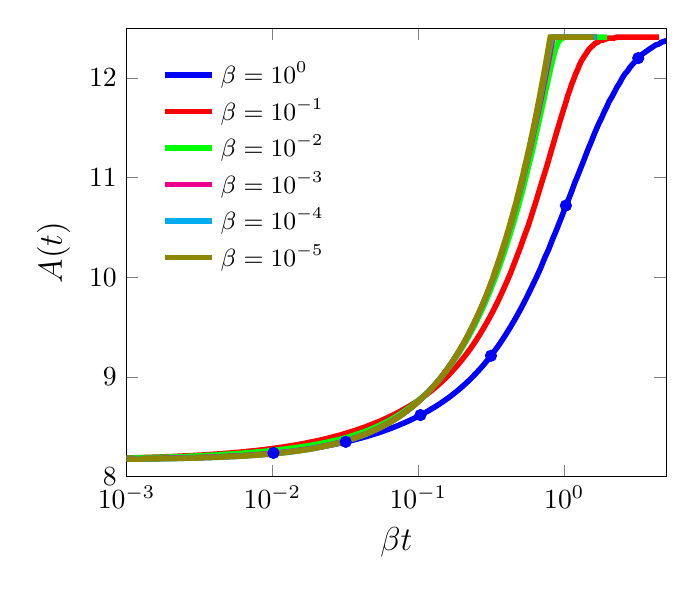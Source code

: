 \begin{tikzpicture}[scale=1]

  \begin{axis}[
    xmin = 1e-3,
    xmax = 5e0,
    xmode = log,
    xminorticks = false,
    xtick = {1e-3,1e-2,1e-1,1e0},
    xticklabels = {$10^{-3}$,$10^{-2}$,$10^{-1}$,$10^0$},
    ymin = 8,
    ymax = 12.5,
    xlabel = {\large $\beta t$},
    ylabel = {\large ${A}(t)$},
    ylabel near ticks,
    legend entries = {$\beta=10^{0}$,
    $\beta = 10^{-1}$,
    $\beta = 10^{-2}$,
    $\beta = 10^{-3}$,
    $\beta = 10^{-4}$,
    $\beta = 10^{-5}$},
    legend cell align=left,
    legend style={draw=none,font=\small},
    legend style={at={(0.05,0.95)},anchor=north west}
  ]

\addplot[blue, line width=2pt] coordinates{
(9.477e-04,8.176e+00)
(9.866e-04,8.176e+00)
(1.024e-03,8.176e+00)
(1.065e-03,8.177e+00)
(1.107e-03,8.177e+00)
(1.15e-03,8.177e+00)
(1.195e-03,8.178e+00)
(1.241e-03,8.178e+00)
(1.29e-03,8.178e+00)
(1.338e-03,8.179e+00)
(1.389e-03,8.179e+00)
(1.442e-03,8.18e+00)
(1.497e-03,8.18e+00)
(1.552e-03,8.18e+00)
(1.611e-03,8.181e+00)
(1.67e-03,8.181e+00)
(1.734e-03,8.182e+00)
(1.796e-03,8.182e+00)
(1.863e-03,8.183e+00)
(1.932e-03,8.183e+00)
(2.003e-03,8.184e+00)
(2.077e-03,8.184e+00)
(2.153e-03,8.185e+00)
(2.231e-03,8.185e+00)
(2.314e-03,8.186e+00)
(2.395e-03,8.187e+00)
(2.482e-03,8.187e+00)
(2.571e-03,8.188e+00)
(2.664e-03,8.188e+00)
(2.76e-03,8.189e+00)
(2.86e-03,8.19e+00)
(2.96e-03,8.191e+00)
(3.069e-03,8.191e+00)
(3.173e-03,8.192e+00)
(3.286e-03,8.193e+00)
(3.403e-03,8.194e+00)
(3.524e-03,8.194e+00)
(3.648e-03,8.195e+00)
(3.778e-03,8.196e+00)
(3.91e-03,8.197e+00)
(4.05e-03,8.198e+00)
(4.188e-03,8.199e+00)
(4.337e-03,8.2e+00)
(4.486e-03,8.201e+00)
(4.648e-03,8.202e+00)
(4.803e-03,8.203e+00)
(4.971e-03,8.204e+00)
(5.145e-03,8.206e+00)
(5.324e-03,8.207e+00)
(5.511e-03,8.208e+00)
(5.701e-03,8.209e+00)
(5.903e-03,8.21e+00)
(6.103e-03,8.212e+00)
(6.319e-03,8.213e+00)
(6.532e-03,8.214e+00)
(6.763e-03,8.216e+00)
(6.991e-03,8.217e+00)
(7.238e-03,8.219e+00)
(7.482e-03,8.22e+00)
(7.746e-03,8.222e+00)
(8.007e-03,8.224e+00)
(8.289e-03,8.226e+00)
(8.569e-03,8.227e+00)
(8.872e-03,8.229e+00)
(9.171e-03,8.231e+00)
(9.494e-03,8.233e+00)
(9.817e-03,8.235e+00)
(1.016e-02,8.237e+00)
(1.051e-02,8.239e+00)
(1.088e-02,8.241e+00)
(1.125e-02,8.243e+00)
(1.165e-02,8.245e+00)
(1.205e-02,8.248e+00)
(1.247e-02,8.25e+00)
(1.29e-02,8.253e+00)
(1.336e-02,8.255e+00)
(1.383e-02,8.258e+00)
(1.431e-02,8.26e+00)
(1.482e-02,8.263e+00)
(1.534e-02,8.266e+00)
(1.588e-02,8.269e+00)
(1.644e-02,8.272e+00)
(1.702e-02,8.275e+00)
(1.762e-02,8.278e+00)
(1.825e-02,8.281e+00)
(1.887e-02,8.285e+00)
(1.954e-02,8.288e+00)
(2.022e-02,8.292e+00)
(2.095e-02,8.296e+00)
(2.166e-02,8.299e+00)
(2.242e-02,8.303e+00)
(2.321e-02,8.307e+00)
(2.403e-02,8.311e+00)
(2.488e-02,8.315e+00)
(2.576e-02,8.319e+00)
(2.667e-02,8.324e+00)
(2.763e-02,8.328e+00)
(2.859e-02,8.333e+00)
(2.964e-02,8.338e+00)
(3.066e-02,8.342e+00)
(3.177e-02,8.348e+00)
(3.291e-02,8.353e+00)
(3.412e-02,8.358e+00)
(3.534e-02,8.364e+00)
(3.666e-02,8.37e+00)
(3.799e-02,8.376e+00)
(3.942e-02,8.382e+00)
(4.087e-02,8.388e+00)
(4.243e-02,8.395e+00)
(4.401e-02,8.401e+00)
(4.572e-02,8.409e+00)
(4.746e-02,8.416e+00)
(4.934e-02,8.423e+00)
(5.122e-02,8.431e+00)
(5.326e-02,8.439e+00)
(5.535e-02,8.447e+00)
(5.76e-02,8.456e+00)
(5.985e-02,8.465e+00)
(6.229e-02,8.474e+00)
(6.476e-02,8.483e+00)
(6.743e-02,8.493e+00)
(7.008e-02,8.503e+00)
(7.294e-02,8.513e+00)
(7.584e-02,8.524e+00)
(7.897e-02,8.535e+00)
(8.203e-02,8.545e+00)
(8.534e-02,8.556e+00)
(8.871e-02,8.568e+00)
(9.23e-02,8.58e+00)
(9.585e-02,8.592e+00)
(9.97e-02,8.604e+00)
(1.035e-01,8.617e+00)
(1.076e-01,8.63e+00)
(1.117e-01,8.643e+00)
(1.161e-01,8.656e+00)
(1.205e-01,8.67e+00)
(1.252e-01,8.685e+00)
(1.299e-01,8.699e+00)
(1.35e-01,8.714e+00)
(1.401e-01,8.729e+00)
(1.456e-01,8.746e+00)
(1.51e-01,8.762e+00)
(1.569e-01,8.779e+00)
(1.629e-01,8.796e+00)
(1.693e-01,8.815e+00)
(1.758e-01,8.834e+00)
(1.827e-01,8.853e+00)
(1.898e-01,8.873e+00)
(1.975e-01,8.895e+00)
(2.052e-01,8.917e+00)
(2.136e-01,8.94e+00)
(2.223e-01,8.964e+00)
(2.317e-01,8.99e+00)
(2.412e-01,9.016e+00)
(2.516e-01,9.044e+00)
(2.626e-01,9.074e+00)
(2.743e-01,9.105e+00)
(2.868e-01,9.139e+00)
(3.003e-01,9.174e+00)
(3.147e-01,9.212e+00)
(3.303e-01,9.253e+00)
(3.472e-01,9.296e+00)
(3.654e-01,9.343e+00)
(3.85e-01,9.393e+00)
(4.062e-01,9.447e+00)
(4.292e-01,9.504e+00)
(4.539e-01,9.564e+00)
(4.807e-01,9.629e+00)
(5.096e-01,9.697e+00)
(5.407e-01,9.77e+00)
(5.744e-01,9.847e+00)
(6.108e-01,9.928e+00)
(6.501e-01,1.001e+01)
(6.925e-01,1.01e+01)
(7.378e-01,1.02e+01)
(7.826e-01,1.028e+01)
(8.308e-01,1.038e+01)
(8.769e-01,1.046e+01)
(9.268e-01,1.055e+01)
(9.749e-01,1.063e+01)
(1.027e+00,1.072e+01)
(1.076e+00,1.079e+01)
(1.13e+00,1.087e+01)
(1.182e+00,1.095e+01)
(1.238e+00,1.102e+01)
(1.293e+00,1.109e+01)
(1.351e+00,1.116e+01)
(1.409e+00,1.123e+01)
(1.471e+00,1.13e+01)
(1.532e+00,1.136e+01)
(1.599e+00,1.143e+01)
(1.664e+00,1.149e+01)
(1.735e+00,1.155e+01)
(1.805e+00,1.16e+01)
(1.881e+00,1.166e+01)
(1.957e+00,1.171e+01)
(2.04e+00,1.177e+01)
(2.122e+00,1.181e+01)
(2.211e+00,1.186e+01)
(2.302e+00,1.191e+01)
(2.4e+00,1.195e+01)
(2.499e+00,1.2e+01)
(2.605e+00,1.204e+01)
(2.715e+00,1.207e+01)
(2.833e+00,1.211e+01)
(2.952e+00,1.214e+01)
(3.081e+00,1.217e+01)
(3.216e+00,1.22e+01)
(3.36e+00,1.223e+01)
(3.51e+00,1.225e+01)
(3.671e+00,1.227e+01)
(3.84e+00,1.229e+01)
(4.023e+00,1.231e+01)
(4.217e+00,1.233e+01)
(4.427e+00,1.234e+01)
(4.654e+00,1.236e+01)
(4.898e+00,1.237e+01)
(5.162e+00,1.238e+01)
(5.448e+00,1.238e+01)
(5.756e+00,1.239e+01)
(6.089e+00,1.24e+01)
(6.448e+00,1.24e+01)
(6.836e+00,1.24e+01)
(7.256e+00,1.24e+01)
(7.709e+00,1.241e+01)
(8.198e+00,1.241e+01)
(8.726e+00,1.241e+01)
(9.296e+00,1.241e+01)
(9.912e+00,1.241e+01)
(1.058e+01,1.241e+01)
(1.13e+01,1.241e+01)
(1.207e+01,1.241e+01)
(1.291e+01,1.241e+01)
(1.382e+01,1.241e+01)
(1.479e+01,1.241e+01)
};

\addplot[red, line width=2pt] coordinates{
(8.98e-05,8.17e+00)
(9.671e-05,8.17e+00)
(1.038e-04,8.171e+00)
(1.114e-04,8.171e+00)
(1.192e-04,8.171e+00)
(1.277e-04,8.171e+00)
(1.363e-04,8.171e+00)
(1.455e-04,8.171e+00)
(1.551e-04,8.172e+00)
(1.654e-04,8.172e+00)
(1.757e-04,8.172e+00)
(1.869e-04,8.172e+00)
(1.986e-04,8.173e+00)
(2.109e-04,8.173e+00)
(2.24e-04,8.173e+00)
(2.37e-04,8.173e+00)
(2.511e-04,8.174e+00)
(2.663e-04,8.174e+00)
(2.818e-04,8.174e+00)
(2.985e-04,8.175e+00)
(3.155e-04,8.175e+00)
(3.34e-04,8.175e+00)
(3.527e-04,8.175e+00)
(3.728e-04,8.176e+00)
(3.936e-04,8.176e+00)
(4.16e-04,8.177e+00)
(4.383e-04,8.177e+00)
(4.625e-04,8.178e+00)
(4.878e-04,8.178e+00)
(5.143e-04,8.178e+00)
(5.422e-04,8.179e+00)
(5.712e-04,8.179e+00)
(6.021e-04,8.18e+00)
(6.334e-04,8.181e+00)
(6.673e-04,8.181e+00)
(7.017e-04,8.182e+00)
(7.389e-04,8.182e+00)
(7.766e-04,8.183e+00)
(8.173e-04,8.184e+00)
(8.588e-04,8.184e+00)
(9.035e-04,8.185e+00)
(9.487e-04,8.185e+00)
(9.975e-04,8.186e+00)
(1.048e-03,8.187e+00)
(1.101e-03,8.188e+00)
(1.155e-03,8.189e+00)
(1.214e-03,8.19e+00)
(1.274e-03,8.19e+00)
(1.339e-03,8.191e+00)
(1.405e-03,8.192e+00)
(1.476e-03,8.193e+00)
(1.547e-03,8.194e+00)
(1.623e-03,8.195e+00)
(1.704e-03,8.196e+00)
(1.787e-03,8.197e+00)
(1.876e-03,8.199e+00)
(1.967e-03,8.2e+00)
(2.065e-03,8.201e+00)
(2.163e-03,8.202e+00)
(2.268e-03,8.204e+00)
(2.379e-03,8.205e+00)
(2.495e-03,8.207e+00)
(2.616e-03,8.208e+00)
(2.744e-03,8.21e+00)
(2.876e-03,8.211e+00)
(3.017e-03,8.213e+00)
(3.161e-03,8.215e+00)
(3.317e-03,8.216e+00)
(3.474e-03,8.218e+00)
(3.643e-03,8.22e+00)
(3.817e-03,8.222e+00)
(4.005e-03,8.224e+00)
(4.193e-03,8.226e+00)
(4.396e-03,8.228e+00)
(4.608e-03,8.231e+00)
(4.833e-03,8.233e+00)
(5.064e-03,8.235e+00)
(5.314e-03,8.238e+00)
(5.564e-03,8.241e+00)
(5.835e-03,8.243e+00)
(6.117e-03,8.246e+00)
(6.417e-03,8.249e+00)
(6.726e-03,8.252e+00)
(7.059e-03,8.255e+00)
(7.394e-03,8.258e+00)
(7.756e-03,8.261e+00)
(8.134e-03,8.265e+00)
(8.534e-03,8.268e+00)
(8.949e-03,8.272e+00)
(9.393e-03,8.276e+00)
(9.844e-03,8.28e+00)
(1.033e-02,8.284e+00)
(1.083e-02,8.288e+00)
(1.137e-02,8.293e+00)
(1.191e-02,8.297e+00)
(1.25e-02,8.302e+00)
(1.311e-02,8.307e+00)
(1.377e-02,8.312e+00)
(1.443e-02,8.317e+00)
(1.515e-02,8.322e+00)
(1.591e-02,8.328e+00)
(1.671e-02,8.334e+00)
(1.755e-02,8.34e+00)
(1.845e-02,8.347e+00)
(1.938e-02,8.353e+00)
(2.039e-02,8.36e+00)
(2.145e-02,8.367e+00)
(2.259e-02,8.375e+00)
(2.378e-02,8.383e+00)
(2.506e-02,8.391e+00)
(2.641e-02,8.4e+00)
(2.786e-02,8.409e+00)
(2.936e-02,8.418e+00)
(3.097e-02,8.428e+00)
(3.265e-02,8.438e+00)
(3.445e-02,8.449e+00)
(3.627e-02,8.459e+00)
(3.823e-02,8.47e+00)
(4.025e-02,8.482e+00)
(4.24e-02,8.493e+00)
(4.458e-02,8.505e+00)
(4.693e-02,8.518e+00)
(4.93e-02,8.53e+00)
(5.186e-02,8.543e+00)
(5.445e-02,8.556e+00)
(5.725e-02,8.57e+00)
(6.011e-02,8.584e+00)
(6.319e-02,8.599e+00)
(6.635e-02,8.614e+00)
(6.977e-02,8.63e+00)
(7.332e-02,8.646e+00)
(7.716e-02,8.664e+00)
(8.119e-02,8.682e+00)
(8.555e-02,8.701e+00)
(9.023e-02,8.722e+00)
(9.529e-02,8.744e+00)
(1.008e-01,8.768e+00)
(1.067e-01,8.793e+00)
(1.13e-01,8.82e+00)
(1.199e-01,8.849e+00)
(1.274e-01,8.88e+00)
(1.354e-01,8.913e+00)
(1.441e-01,8.949e+00)
(1.534e-01,8.987e+00)
(1.635e-01,9.028e+00)
(1.745e-01,9.073e+00)
(1.863e-01,9.12e+00)
(1.99e-01,9.171e+00)
(2.128e-01,9.226e+00)
(2.276e-01,9.284e+00)
(2.437e-01,9.347e+00)
(2.61e-01,9.415e+00)
(2.798e-01,9.488e+00)
(3.0e-01,9.565e+00)
(3.218e-01,9.648e+00)
(3.454e-01,9.737e+00)
(3.709e-01,9.832e+00)
(3.984e-01,9.934e+00)
(4.281e-01,1.004e+01)
(4.602e-01,1.016e+01)
(4.949e-01,1.028e+01)
(5.323e-01,1.041e+01)
(5.677e-01,1.052e+01)
(5.996e-01,1.063e+01)
(6.34e-01,1.074e+01)
(6.712e-01,1.086e+01)
(7.077e-01,1.097e+01)
(7.439e-01,1.107e+01)
(7.796e-01,1.117e+01)
(8.152e-01,1.127e+01)
(8.501e-01,1.136e+01)
(8.852e-01,1.145e+01)
(9.195e-01,1.153e+01)
(9.546e-01,1.161e+01)
(9.882e-01,1.168e+01)
(1.024e+00,1.175e+01)
(1.056e+00,1.182e+01)
(1.092e+00,1.188e+01)
(1.126e+00,1.194e+01)
(1.163e+00,1.199e+01)
(1.196e+00,1.204e+01)
(1.233e+00,1.208e+01)
(1.271e+00,1.213e+01)
(1.31e+00,1.217e+01)
(1.349e+00,1.22e+01)
(1.391e+00,1.223e+01)
(1.434e+00,1.226e+01)
(1.48e+00,1.229e+01)
(1.529e+00,1.231e+01)
(1.582e+00,1.233e+01)
(1.639e+00,1.235e+01)
(1.7e+00,1.236e+01)
(1.766e+00,1.238e+01)
(1.838e+00,1.238e+01)
(1.915e+00,1.239e+01)
(1.999e+00,1.24e+01)
(2.089e+00,1.24e+01)
(2.187e+00,1.24e+01)
(2.292e+00,1.241e+01)
(2.405e+00,1.241e+01)
(2.528e+00,1.241e+01)
(2.661e+00,1.241e+01)
(2.804e+00,1.241e+01)
(2.958e+00,1.241e+01)
(3.125e+00,1.241e+01)
(3.306e+00,1.241e+01)
(3.501e+00,1.241e+01)
(3.711e+00,1.241e+01)
(3.938e+00,1.241e+01)
(4.183e+00,1.241e+01)
(4.448e+00,1.241e+01)
};

\addplot[green, line width=2pt] coordinates{
(8.458e-06,8.168e+00)
(9.476e-06,8.168e+00)
(1.057e-05,8.168e+00)
(1.176e-05,8.168e+00)
(1.304e-05,8.168e+00)
(1.443e-05,8.168e+00)
(1.592e-05,8.169e+00)
(1.754e-05,8.169e+00)
(1.928e-05,8.169e+00)
(2.116e-05,8.169e+00)
(2.32e-05,8.169e+00)
(2.539e-05,8.169e+00)
(2.777e-05,8.169e+00)
(3.033e-05,8.169e+00)
(3.31e-05,8.169e+00)
(3.609e-05,8.169e+00)
(3.931e-05,8.169e+00)
(4.28e-05,8.169e+00)
(4.656e-05,8.169e+00)
(5.063e-05,8.169e+00)
(5.502e-05,8.17e+00)
(5.974e-05,8.17e+00)
(6.467e-05,8.17e+00)
(7.0e-05,8.17e+00)
(7.557e-05,8.17e+00)
(8.157e-05,8.17e+00)
(8.784e-05,8.17e+00)
(9.461e-05,8.17e+00)
(1.016e-04,8.171e+00)
(1.093e-04,8.171e+00)
(1.172e-04,8.171e+00)
(1.257e-04,8.171e+00)
(1.346e-04,8.171e+00)
(1.441e-04,8.171e+00)
(1.541e-04,8.172e+00)
(1.649e-04,8.172e+00)
(1.759e-04,8.172e+00)
(1.878e-04,8.172e+00)
(2.004e-04,8.172e+00)
(2.138e-04,8.173e+00)
(2.278e-04,8.173e+00)
(2.428e-04,8.173e+00)
(2.584e-04,8.174e+00)
(2.752e-04,8.174e+00)
(2.924e-04,8.174e+00)
(3.11e-04,8.175e+00)
(3.306e-04,8.175e+00)
(3.514e-04,8.175e+00)
(3.733e-04,8.175e+00)
(3.965e-04,8.176e+00)
(4.208e-04,8.176e+00)
(4.469e-04,8.177e+00)
(4.738e-04,8.177e+00)
(5.028e-04,8.178e+00)
(5.33e-04,8.178e+00)
(5.655e-04,8.178e+00)
(5.988e-04,8.179e+00)
(6.348e-04,8.18e+00)
(6.726e-04,8.18e+00)
(7.129e-04,8.181e+00)
(7.549e-04,8.181e+00)
(8.002e-04,8.182e+00)
(8.465e-04,8.182e+00)
(8.966e-04,8.183e+00)
(9.493e-04,8.184e+00)
(1.005e-03,8.185e+00)
(1.064e-03,8.185e+00)
(1.127e-03,8.186e+00)
(1.192e-03,8.187e+00)
(1.262e-03,8.188e+00)
(1.335e-03,8.189e+00)
(1.414e-03,8.19e+00)
(1.496e-03,8.191e+00)
(1.583e-03,8.192e+00)
(1.675e-03,8.193e+00)
(1.774e-03,8.194e+00)
(1.877e-03,8.195e+00)
(1.987e-03,8.196e+00)
(2.102e-03,8.197e+00)
(2.226e-03,8.199e+00)
(2.355e-03,8.2e+00)
(2.494e-03,8.201e+00)
(2.639e-03,8.203e+00)
(2.796e-03,8.204e+00)
(2.96e-03,8.206e+00)
(3.136e-03,8.208e+00)
(3.323e-03,8.209e+00)
(3.524e-03,8.211e+00)
(3.736e-03,8.213e+00)
(3.964e-03,8.215e+00)
(4.21e-03,8.217e+00)
(4.471e-03,8.22e+00)
(4.754e-03,8.222e+00)
(5.053e-03,8.225e+00)
(5.376e-03,8.227e+00)
(5.718e-03,8.23e+00)
(6.087e-03,8.233e+00)
(6.471e-03,8.236e+00)
(6.885e-03,8.239e+00)
(7.316e-03,8.242e+00)
(7.78e-03,8.246e+00)
(8.255e-03,8.249e+00)
(8.767e-03,8.253e+00)
(9.3e-03,8.257e+00)
(9.875e-03,8.261e+00)
(1.046e-02,8.265e+00)
(1.11e-02,8.269e+00)
(1.177e-02,8.273e+00)
(1.249e-02,8.278e+00)
(1.326e-02,8.283e+00)
(1.409e-02,8.288e+00)
(1.498e-02,8.293e+00)
(1.594e-02,8.299e+00)
(1.698e-02,8.306e+00)
(1.81e-02,8.312e+00)
(1.931e-02,8.319e+00)
(2.062e-02,8.327e+00)
(2.203e-02,8.335e+00)
(2.355e-02,8.344e+00)
(2.52e-02,8.353e+00)
(2.698e-02,8.363e+00)
(2.89e-02,8.374e+00)
(3.098e-02,8.385e+00)
(3.322e-02,8.398e+00)
(3.564e-02,8.411e+00)
(3.825e-02,8.426e+00)
(4.108e-02,8.441e+00)
(4.413e-02,8.458e+00)
(4.742e-02,8.476e+00)
(5.098e-02,8.496e+00)
(5.482e-02,8.517e+00)
(5.897e-02,8.54e+00)
(6.345e-02,8.564e+00)
(6.829e-02,8.59e+00)
(7.352e-02,8.619e+00)
(7.916e-02,8.649e+00)
(8.526e-02,8.683e+00)
(9.184e-02,8.718e+00)
(9.895e-02,8.757e+00)
(1.066e-01,8.798e+00)
(1.149e-01,8.843e+00)
(1.239e-01,8.891e+00)
(1.336e-01,8.943e+00)
(1.44e-01,8.998e+00)
(1.553e-01,9.058e+00)
(1.675e-01,9.123e+00)
(1.806e-01,9.192e+00)
(1.948e-01,9.267e+00)
(2.102e-01,9.348e+00)
(2.268e-01,9.434e+00)
(2.447e-01,9.527e+00)
(2.64e-01,9.626e+00)
(2.849e-01,9.733e+00)
(3.075e-01,9.847e+00)
(3.318e-01,9.97e+00)
(3.581e-01,1.01e+01)
(3.865e-01,1.024e+01)
(4.172e-01,1.039e+01)
(4.504e-01,1.055e+01)
(4.862e-01,1.072e+01)
(5.248e-01,1.09e+01)
(5.666e-01,1.11e+01)
(5.988e-01,1.124e+01)
(6.278e-01,1.137e+01)
(6.591e-01,1.151e+01)
(6.827e-01,1.161e+01)
(7.039e-01,1.17e+01)
(7.268e-01,1.179e+01)
(7.455e-01,1.187e+01)
(7.622e-01,1.193e+01)
(7.803e-01,1.2e+01)
(7.945e-01,1.205e+01)
(8.072e-01,1.21e+01)
(8.21e-01,1.214e+01)
(8.337e-01,1.218e+01)
(8.451e-01,1.222e+01)
(8.574e-01,1.225e+01)
(8.682e-01,1.228e+01)
(8.778e-01,1.23e+01)
(8.883e-01,1.232e+01)
(8.996e-01,1.234e+01)
(9.104e-01,1.236e+01)
(9.221e-01,1.237e+01)
(9.341e-01,1.238e+01)
(9.471e-01,1.239e+01)
(9.611e-01,1.24e+01)
(9.762e-01,1.24e+01)
(9.925e-01,1.241e+01)
(1.01e+00,1.241e+01)
(1.029e+00,1.241e+01)
(1.05e+00,1.241e+01)
(1.072e+00,1.241e+01)
(1.096e+00,1.241e+01)
(1.122e+00,1.241e+01)
(1.15e+00,1.241e+01)
(1.18e+00,1.241e+01)
(1.213e+00,1.241e+01)
(1.248e+00,1.241e+01)
(1.286e+00,1.241e+01)
(1.327e+00,1.241e+01)
(1.372e+00,1.241e+01)
(1.42e+00,1.241e+01)
(1.472e+00,1.241e+01)
(1.528e+00,1.241e+01)
(1.588e+00,1.241e+01)
(1.653e+00,1.241e+01)
(1.724e+00,1.241e+01)
(1.8e+00,1.241e+01)
(1.882e+00,1.241e+01)
(1.971e+00,1.241e+01)
};

\addplot[magenta, line width=2pt] coordinates{
(7.851e-07,8.168e+00)
(9.005e-07,8.168e+00)
(1.025e-06,8.168e+00)
(1.16e-06,8.168e+00)
(1.305e-06,8.168e+00)
(1.462e-06,8.168e+00)
(1.632e-06,8.168e+00)
(1.815e-06,8.168e+00)
(2.013e-06,8.168e+00)
(2.226e-06,8.168e+00)
(2.457e-06,8.168e+00)
(2.706e-06,8.168e+00)
(2.975e-06,8.168e+00)
(3.266e-06,8.168e+00)
(3.58e-06,8.168e+00)
(3.919e-06,8.168e+00)
(4.285e-06,8.168e+00)
(4.68e-06,8.168e+00)
(5.107e-06,8.168e+00)
(5.569e-06,8.168e+00)
(6.067e-06,8.168e+00)
(6.604e-06,8.168e+00)
(7.186e-06,8.168e+00)
(7.813e-06,8.168e+00)
(8.491e-06,8.168e+00)
(9.222e-06,8.168e+00)
(9.999e-06,8.168e+00)
(1.083e-05,8.168e+00)
(1.17e-05,8.168e+00)
(1.264e-05,8.168e+00)
(1.362e-05,8.168e+00)
(1.468e-05,8.168e+00)
(1.578e-05,8.168e+00)
(1.697e-05,8.168e+00)
(1.821e-05,8.169e+00)
(1.955e-05,8.169e+00)
(2.093e-05,8.169e+00)
(2.243e-05,8.169e+00)
(2.4e-05,8.169e+00)
(2.569e-05,8.169e+00)
(2.742e-05,8.169e+00)
(2.929e-05,8.169e+00)
(3.128e-05,8.169e+00)
(3.338e-05,8.169e+00)
(3.559e-05,8.169e+00)
(3.795e-05,8.169e+00)
(4.043e-05,8.169e+00)
(4.307e-05,8.169e+00)
(4.583e-05,8.169e+00)
(4.88e-05,8.169e+00)
(5.186e-05,8.169e+00)
(5.518e-05,8.169e+00)
(5.863e-05,8.169e+00)
(6.236e-05,8.169e+00)
(6.619e-05,8.169e+00)
(7.032e-05,8.169e+00)
(7.467e-05,8.169e+00)
(7.932e-05,8.17e+00)
(8.414e-05,8.17e+00)
(8.935e-05,8.17e+00)
(9.475e-05,8.17e+00)
(1.006e-04,8.17e+00)
(1.066e-04,8.17e+00)
(1.132e-04,8.17e+00)
(1.199e-04,8.17e+00)
(1.272e-04,8.17e+00)
(1.349e-04,8.17e+00)
(1.431e-04,8.171e+00)
(1.516e-04,8.171e+00)
(1.608e-04,8.171e+00)
(1.704e-04,8.171e+00)
(1.808e-04,8.171e+00)
(1.915e-04,8.171e+00)
(2.03e-04,8.171e+00)
(2.152e-04,8.171e+00)
(2.283e-04,8.171e+00)
(2.419e-04,8.172e+00)
(2.565e-04,8.172e+00)
(2.719e-04,8.172e+00)
(2.885e-04,8.172e+00)
(3.058e-04,8.172e+00)
(3.245e-04,8.172e+00)
(3.442e-04,8.173e+00)
(3.655e-04,8.173e+00)
(3.88e-04,8.173e+00)
(4.123e-04,8.173e+00)
(4.382e-04,8.174e+00)
(4.662e-04,8.174e+00)
(4.96e-04,8.174e+00)
(5.282e-04,8.174e+00)
(5.626e-04,8.175e+00)
(5.997e-04,8.175e+00)
(6.39e-04,8.175e+00)
(6.814e-04,8.176e+00)
(7.26e-04,8.176e+00)
(7.741e-04,8.177e+00)
(8.24e-04,8.177e+00)
(8.778e-04,8.177e+00)
(9.336e-04,8.178e+00)
(9.939e-04,8.178e+00)
(1.056e-03,8.179e+00)
(1.123e-03,8.179e+00)
(1.194e-03,8.18e+00)
(1.27e-03,8.18e+00)
(1.349e-03,8.181e+00)
(1.435e-03,8.181e+00)
(1.528e-03,8.182e+00)
(1.629e-03,8.183e+00)
(1.737e-03,8.183e+00)
(1.854e-03,8.184e+00)
(1.98e-03,8.185e+00)
(2.117e-03,8.186e+00)
(2.264e-03,8.187e+00)
(2.424e-03,8.188e+00)
(2.596e-03,8.189e+00)
(2.781e-03,8.19e+00)
(2.982e-03,8.191e+00)
(3.199e-03,8.192e+00)
(3.433e-03,8.194e+00)
(3.686e-03,8.195e+00)
(3.958e-03,8.197e+00)
(4.253e-03,8.199e+00)
(4.572e-03,8.2e+00)
(4.915e-03,8.203e+00)
(5.287e-03,8.205e+00)
(5.688e-03,8.207e+00)
(6.121e-03,8.21e+00)
(6.589e-03,8.212e+00)
(7.094e-03,8.215e+00)
(7.639e-03,8.219e+00)
(8.229e-03,8.222e+00)
(8.865e-03,8.226e+00)
(9.553e-03,8.23e+00)
(1.03e-02,8.234e+00)
(1.11e-02,8.239e+00)
(1.196e-02,8.244e+00)
(1.29e-02,8.249e+00)
(1.391e-02,8.255e+00)
(1.5e-02,8.262e+00)
(1.618e-02,8.269e+00)
(1.745e-02,8.276e+00)
(1.882e-02,8.284e+00)
(2.031e-02,8.293e+00)
(2.191e-02,8.302e+00)
(2.364e-02,8.312e+00)
(2.551e-02,8.323e+00)
(2.753e-02,8.335e+00)
(2.971e-02,8.348e+00)
(3.206e-02,8.361e+00)
(3.461e-02,8.376e+00)
(3.735e-02,8.392e+00)
(4.032e-02,8.409e+00)
(4.352e-02,8.428e+00)
(4.698e-02,8.448e+00)
(5.072e-02,8.47e+00)
(5.475e-02,8.493e+00)
(5.911e-02,8.518e+00)
(6.382e-02,8.546e+00)
(6.89e-02,8.575e+00)
(7.439e-02,8.606e+00)
(8.032e-02,8.64e+00)
(8.673e-02,8.677e+00)
(9.364e-02,8.717e+00)
(1.011e-01,8.759e+00)
(1.092e-01,8.805e+00)
(1.179e-01,8.854e+00)
(1.273e-01,8.908e+00)
(1.375e-01,8.965e+00)
(1.484e-01,9.027e+00)
(1.603e-01,9.093e+00)
(1.731e-01,9.164e+00)
(1.869e-01,9.241e+00)
(2.018e-01,9.323e+00)
(2.18e-01,9.412e+00)
(2.354e-01,9.507e+00)
(2.542e-01,9.609e+00)
(2.745e-01,9.719e+00)
(2.965e-01,9.836e+00)
(3.201e-01,9.962e+00)
(3.457e-01,1.01e+01)
(3.734e-01,1.024e+01)
(4.032e-01,1.04e+01)
(4.355e-01,1.056e+01)
(4.703e-01,1.074e+01)
(5.079e-01,1.092e+01)
(5.485e-01,1.112e+01)
(5.923e-01,1.133e+01)
(6.397e-01,1.155e+01)
(6.909e-01,1.178e+01)
(7.386e-01,1.199e+01)
(7.647e-01,1.21e+01)
(7.882e-01,1.22e+01)
(7.998e-01,1.225e+01)
(8.102e-01,1.23e+01)
(8.179e-01,1.233e+01)
(8.248e-01,1.236e+01)
(8.289e-01,1.237e+01)
(8.327e-01,1.238e+01)
(8.368e-01,1.239e+01)
(8.401e-01,1.24e+01)
(8.431e-01,1.241e+01)
(8.463e-01,1.241e+01)
(8.498e-01,1.241e+01)
(8.536e-01,1.241e+01)
(8.576e-01,1.241e+01)
(8.62e-01,1.241e+01)
(8.668e-01,1.241e+01)
(8.719e-01,1.241e+01)
(8.774e-01,1.241e+01)
(8.834e-01,1.241e+01)
(8.898e-01,1.241e+01)
(8.968e-01,1.241e+01)
(9.043e-01,1.241e+01)
(9.125e-01,1.241e+01)
(9.213e-01,1.241e+01)
(9.307e-01,1.241e+01)
(9.41e-01,1.241e+01)
(9.52e-01,1.241e+01)
(9.64e-01,1.241e+01)
(9.769e-01,1.241e+01)
(9.908e-01,1.241e+01)
(1.006e+00,1.241e+01)
(1.022e+00,1.241e+01)
(1.04e+00,1.241e+01)
(1.059e+00,1.241e+01)
(1.079e+00,1.241e+01)
(1.101e+00,1.241e+01)
(1.125e+00,1.241e+01)
(1.151e+00,1.241e+01)
(1.179e+00,1.241e+01)
(1.209e+00,1.241e+01)
(1.241e+00,1.241e+01)
(1.276e+00,1.241e+01)
(1.314e+00,1.241e+01)
(1.355e+00,1.241e+01)
(1.399e+00,1.241e+01)
(1.447e+00,1.241e+01)
(1.499e+00,1.241e+01)
(1.554e+00,1.241e+01)
(1.615e+00,1.241e+01)
(1.679e+00,1.241e+01)
};

\addplot[cyan, line width=2pt] coordinates{
(8.179e-08,8.168e+00)
(9.467e-08,8.168e+00)
(1.086e-07,8.168e+00)
(1.236e-07,8.168e+00)
(1.399e-07,8.168e+00)
(1.574e-07,8.168e+00)
(1.763e-07,8.168e+00)
(1.968e-07,8.168e+00)
(2.188e-07,8.168e+00)
(2.427e-07,8.168e+00)
(2.685e-07,8.168e+00)
(2.963e-07,8.168e+00)
(3.263e-07,8.168e+00)
(3.588e-07,8.168e+00)
(3.938e-07,8.168e+00)
(4.317e-07,8.168e+00)
(4.725e-07,8.168e+00)
(5.167e-07,8.168e+00)
(5.644e-07,8.168e+00)
(6.159e-07,8.168e+00)
(6.715e-07,8.168e+00)
(7.315e-07,8.168e+00)
(7.964e-07,8.168e+00)
(8.665e-07,8.168e+00)
(9.421e-07,8.168e+00)
(1.021e-06,8.168e+00)
(1.107e-06,8.168e+00)
(1.196e-06,8.168e+00)
(1.293e-06,8.168e+00)
(1.394e-06,8.168e+00)
(1.503e-06,8.168e+00)
(1.616e-06,8.168e+00)
(1.738e-06,8.168e+00)
(1.866e-06,8.168e+00)
(2.005e-06,8.168e+00)
(2.147e-06,8.168e+00)
(2.301e-06,8.168e+00)
(2.463e-06,8.168e+00)
(2.636e-06,8.168e+00)
(2.816e-06,8.168e+00)
(3.01e-06,8.168e+00)
(3.213e-06,8.168e+00)
(3.432e-06,8.168e+00)
(3.656e-06,8.168e+00)
(3.899e-06,8.168e+00)
(4.154e-06,8.168e+00)
(4.428e-06,8.168e+00)
(4.711e-06,8.168e+00)
(5.017e-06,8.168e+00)
(5.335e-06,8.168e+00)
(5.678e-06,8.168e+00)
(6.032e-06,8.168e+00)
(6.414e-06,8.168e+00)
(6.813e-06,8.168e+00)
(7.244e-06,8.168e+00)
(7.686e-06,8.168e+00)
(8.163e-06,8.168e+00)
(8.666e-06,8.168e+00)
(9.202e-06,8.168e+00)
(9.763e-06,8.168e+00)
(1.037e-05,8.168e+00)
(1.099e-05,8.168e+00)
(1.166e-05,8.168e+00)
(1.237e-05,8.168e+00)
(1.312e-05,8.168e+00)
(1.391e-05,8.168e+00)
(1.476e-05,8.168e+00)
(1.565e-05,8.168e+00)
(1.661e-05,8.168e+00)
(1.759e-05,8.168e+00)
(1.866e-05,8.168e+00)
(1.978e-05,8.168e+00)
(2.098e-05,8.168e+00)
(2.224e-05,8.168e+00)
(2.36e-05,8.168e+00)
(2.501e-05,8.168e+00)
(2.653e-05,8.168e+00)
(2.812e-05,8.168e+00)
(2.985e-05,8.168e+00)
(3.164e-05,8.169e+00)
(3.358e-05,8.169e+00)
(3.565e-05,8.169e+00)
(3.786e-05,8.169e+00)
(4.021e-05,8.169e+00)
(4.275e-05,8.169e+00)
(4.545e-05,8.169e+00)
(4.836e-05,8.169e+00)
(5.149e-05,8.169e+00)
(5.485e-05,8.169e+00)
(5.845e-05,8.169e+00)
(6.232e-05,8.169e+00)
(6.644e-05,8.169e+00)
(7.085e-05,8.169e+00)
(7.552e-05,8.169e+00)
(8.051e-05,8.169e+00)
(8.574e-05,8.169e+00)
(9.136e-05,8.169e+00)
(9.715e-05,8.169e+00)
(1.034e-04,8.169e+00)
(1.099e-04,8.169e+00)
(1.17e-04,8.169e+00)
(1.243e-04,8.169e+00)
(1.322e-04,8.169e+00)
(1.407e-04,8.169e+00)
(1.498e-04,8.169e+00)
(1.596e-04,8.17e+00)
(1.702e-04,8.17e+00)
(1.817e-04,8.17e+00)
(1.941e-04,8.17e+00)
(2.074e-04,8.17e+00)
(2.219e-04,8.17e+00)
(2.375e-04,8.17e+00)
(2.543e-04,8.17e+00)
(2.725e-04,8.17e+00)
(2.922e-04,8.17e+00)
(3.134e-04,8.171e+00)
(3.363e-04,8.171e+00)
(3.611e-04,8.171e+00)
(3.878e-04,8.171e+00)
(4.167e-04,8.171e+00)
(4.479e-04,8.171e+00)
(4.816e-04,8.171e+00)
(5.179e-04,8.172e+00)
(5.572e-04,8.172e+00)
(5.996e-04,8.172e+00)
(6.455e-04,8.172e+00)
(6.949e-04,8.173e+00)
(7.484e-04,8.173e+00)
(8.061e-04,8.173e+00)
(8.684e-04,8.174e+00)
(9.358e-04,8.174e+00)
(1.008e-03,8.175e+00)
(1.087e-03,8.175e+00)
(1.172e-03,8.176e+00)
(1.263e-03,8.176e+00)
(1.362e-03,8.177e+00)
(1.469e-03,8.177e+00)
(1.585e-03,8.178e+00)
(1.709e-03,8.179e+00)
(1.844e-03,8.18e+00)
(1.989e-03,8.18e+00)
(2.146e-03,8.181e+00)
(2.316e-03,8.182e+00)
(2.499e-03,8.184e+00)
(2.696e-03,8.185e+00)
(2.91e-03,8.186e+00)
(3.141e-03,8.187e+00)
(3.39e-03,8.189e+00)
(3.659e-03,8.19e+00)
(3.949e-03,8.192e+00)
(4.263e-03,8.194e+00)
(4.602e-03,8.196e+00)
(4.968e-03,8.198e+00)
(5.363e-03,8.2e+00)
(5.79e-03,8.203e+00)
(6.251e-03,8.206e+00)
(6.749e-03,8.209e+00)
(7.287e-03,8.212e+00)
(7.868e-03,8.215e+00)
(8.495e-03,8.219e+00)
(9.172e-03,8.223e+00)
(9.904e-03,8.227e+00)
(1.069e-02,8.232e+00)
(1.155e-02,8.237e+00)
(1.247e-02,8.242e+00)
(1.347e-02,8.248e+00)
(1.454e-02,8.255e+00)
(1.57e-02,8.261e+00)
(1.696e-02,8.269e+00)
(1.831e-02,8.277e+00)
(1.977e-02,8.286e+00)
(2.135e-02,8.295e+00)
(2.306e-02,8.305e+00)
(2.49e-02,8.316e+00)
(2.689e-02,8.327e+00)
(2.904e-02,8.34e+00)
(3.136e-02,8.354e+00)
(3.387e-02,8.368e+00)
(3.657e-02,8.384e+00)
(3.95e-02,8.401e+00)
(4.265e-02,8.42e+00)
(4.606e-02,8.44e+00)
(4.975e-02,8.461e+00)
(5.372e-02,8.484e+00)
(5.802e-02,8.509e+00)
(6.266e-02,8.536e+00)
(6.767e-02,8.565e+00)
(7.308e-02,8.596e+00)
(7.893e-02,8.63e+00)
(8.524e-02,8.666e+00)
(9.206e-02,8.705e+00)
(9.942e-02,8.748e+00)
(1.074e-01,8.793e+00)
(1.16e-01,8.841e+00)
(1.252e-01,8.894e+00)
(1.352e-01,8.95e+00)
(1.452e-01,9.006e+00)
(1.552e-01,9.062e+00)
(1.652e-01,9.118e+00)
(1.752e-01,9.174e+00)
(1.852e-01,9.229e+00)
(1.952e-01,9.284e+00)
(2.052e-01,9.339e+00)
(2.152e-01,9.394e+00)
(2.252e-01,9.449e+00)
(2.352e-01,9.504e+00)
(2.452e-01,9.558e+00)
(2.552e-01,9.612e+00)
(2.652e-01,9.666e+00)
(2.752e-01,9.72e+00)
(2.852e-01,9.774e+00)
(2.952e-01,9.827e+00)
(3.052e-01,9.881e+00)
(3.152e-01,9.934e+00)
(3.252e-01,9.987e+00)
(3.352e-01,1.004e+01)
(3.452e-01,1.009e+01)
(3.552e-01,1.015e+01)
(3.652e-01,1.02e+01)
(3.752e-01,1.025e+01)
(3.852e-01,1.03e+01)
(3.952e-01,1.036e+01)
(4.052e-01,1.041e+01)
(4.152e-01,1.046e+01)
(4.252e-01,1.051e+01)
(4.352e-01,1.056e+01)
(4.452e-01,1.061e+01)
(4.552e-01,1.066e+01)
(4.652e-01,1.071e+01)
(4.752e-01,1.077e+01)
(4.852e-01,1.082e+01)
(4.952e-01,1.087e+01)
(5.052e-01,1.092e+01)
(5.152e-01,1.097e+01)
(5.252e-01,1.102e+01)
(5.352e-01,1.107e+01)
(5.452e-01,1.112e+01)
(5.552e-01,1.117e+01)
(5.652e-01,1.122e+01)
(5.752e-01,1.127e+01)
(5.852e-01,1.132e+01)
(5.952e-01,1.137e+01)
(6.052e-01,1.141e+01)
(6.152e-01,1.146e+01)
(6.252e-01,1.151e+01)
(6.352e-01,1.156e+01)
(6.452e-01,1.161e+01)
(6.552e-01,1.166e+01)
(6.652e-01,1.17e+01)
(6.752e-01,1.175e+01)
(6.852e-01,1.18e+01)
(6.952e-01,1.185e+01)
(7.052e-01,1.189e+01)
(7.152e-01,1.194e+01)
(7.252e-01,1.199e+01)
(7.352e-01,1.203e+01)
(7.452e-01,1.208e+01)
(7.552e-01,1.212e+01)
(7.652e-01,1.217e+01)
(7.752e-01,1.221e+01)
(7.852e-01,1.226e+01)
(7.952e-01,1.23e+01)
(8.052e-01,1.234e+01)
(8.152e-01,1.238e+01)
(8.252e-01,1.24e+01)
(8.352e-01,1.241e+01)
(8.452e-01,1.241e+01)
(8.552e-01,1.241e+01)
(8.652e-01,1.241e+01)
(8.752e-01,1.241e+01)
(8.852e-01,1.241e+01)
(8.952e-01,1.241e+01)
(9.052e-01,1.241e+01)
(9.152e-01,1.241e+01)
(9.252e-01,1.241e+01)
(9.352e-01,1.241e+01)
(9.452e-01,1.241e+01)
(9.552e-01,1.241e+01)
(9.652e-01,1.241e+01)
(9.752e-01,1.241e+01)
(9.852e-01,1.241e+01)
(9.952e-01,1.241e+01)
(1.005e+00,1.241e+01)
(1.015e+00,1.241e+01)
(1.025e+00,1.241e+01)
(1.035e+00,1.241e+01)
(1.045e+00,1.241e+01)
(1.055e+00,1.241e+01)
(1.065e+00,1.241e+01)
(1.075e+00,1.241e+01)
(1.085e+00,1.241e+01)
(1.095e+00,1.241e+01)
(1.105e+00,1.241e+01)
(1.115e+00,1.241e+01)
(1.125e+00,1.241e+01)
(1.135e+00,1.241e+01)
(1.145e+00,1.241e+01)
(1.155e+00,1.241e+01)
(1.165e+00,1.241e+01)
(1.175e+00,1.241e+01)
(1.185e+00,1.241e+01)
(1.195e+00,1.241e+01)
(1.205e+00,1.241e+01)
(1.215e+00,1.241e+01)
(1.225e+00,1.241e+01)
(1.235e+00,1.241e+01)
(1.245e+00,1.241e+01)
(1.255e+00,1.241e+01)
(1.265e+00,1.241e+01)
(1.275e+00,1.241e+01)
(1.285e+00,1.241e+01)
(1.295e+00,1.241e+01)
(1.305e+00,1.241e+01)
(1.315e+00,1.241e+01)
(1.325e+00,1.241e+01)
(1.335e+00,1.241e+01)
(1.345e+00,1.241e+01)
(1.355e+00,1.241e+01)
(1.365e+00,1.241e+01)
(1.375e+00,1.241e+01)
(1.385e+00,1.241e+01)
(1.395e+00,1.241e+01)
(1.405e+00,1.241e+01)
(1.415e+00,1.241e+01)
(1.425e+00,1.241e+01)
(1.435e+00,1.241e+01)
(1.445e+00,1.241e+01)
(1.455e+00,1.241e+01)
(1.465e+00,1.241e+01)
(1.475e+00,1.241e+01)
(1.485e+00,1.241e+01)
(1.495e+00,1.241e+01)
(1.505e+00,1.241e+01)
(1.515e+00,1.241e+01)
(1.525e+00,1.241e+01)
(1.535e+00,1.241e+01)
(1.545e+00,1.241e+01)
(1.555e+00,1.241e+01)
(1.565e+00,1.241e+01)
(1.575e+00,1.241e+01)
(1.585e+00,1.241e+01)
(1.595e+00,1.241e+01)
(1.605e+00,1.241e+01)
(1.615e+00,1.241e+01)
(1.625e+00,1.241e+01)
(1.635e+00,1.241e+01)
(1.645e+00,1.241e+01)
(1.655e+00,1.241e+01)
(1.665e+00,1.241e+01)
};

\addplot[olive, line width=2pt] coordinates{
(9.853e-09,8.168e+00)
(9.972e-09,8.168e+00)
(1.009e-08,8.168e+00)
(1.021e-08,8.168e+00)
(1.033e-08,8.168e+00)
(1.045e-08,8.168e+00)
(1.058e-08,8.168e+00)
(1.07e-08,8.168e+00)
(1.082e-08,8.168e+00)
(1.094e-08,8.168e+00)
(1.107e-08,8.168e+00)
(1.119e-08,8.168e+00)
(1.132e-08,8.168e+00)
(1.144e-08,8.168e+00)
(1.157e-08,8.168e+00)
(1.169e-08,8.168e+00)
(1.182e-08,8.168e+00)
(1.195e-08,8.168e+00)
(1.208e-08,8.168e+00)
(1.22e-08,8.168e+00)
(1.233e-08,8.168e+00)
(1.246e-08,8.168e+00)
(1.259e-08,8.168e+00)
(1.272e-08,8.168e+00)
(1.286e-08,8.168e+00)
(1.299e-08,8.168e+00)
(1.312e-08,8.168e+00)
(1.325e-08,8.168e+00)
(1.339e-08,8.168e+00)
(1.352e-08,8.168e+00)
(1.365e-08,8.168e+00)
(1.379e-08,8.168e+00)
(1.392e-08,8.168e+00)
(1.406e-08,8.168e+00)
(1.42e-08,8.168e+00)
(1.433e-08,8.168e+00)
(1.447e-08,8.168e+00)
(1.461e-08,8.168e+00)
(1.475e-08,8.168e+00)
(1.489e-08,8.168e+00)
(1.503e-08,8.168e+00)
(1.517e-08,8.168e+00)
(1.531e-08,8.168e+00)
(1.545e-08,8.168e+00)
(1.559e-08,8.168e+00)
(1.574e-08,8.168e+00)
(1.588e-08,8.168e+00)
(1.602e-08,8.168e+00)
(1.617e-08,8.168e+00)
(1.631e-08,8.168e+00)
(1.646e-08,8.168e+00)
(1.661e-08,8.168e+00)
(1.675e-08,8.168e+00)
(1.69e-08,8.168e+00)
(1.705e-08,8.168e+00)
(1.72e-08,8.168e+00)
(1.734e-08,8.168e+00)
(1.75e-08,8.168e+00)
(1.764e-08,8.168e+00)
(1.78e-08,8.168e+00)
(1.795e-08,8.168e+00)
(1.81e-08,8.168e+00)
(1.825e-08,8.168e+00)
(1.841e-08,8.168e+00)
(1.856e-08,8.168e+00)
(1.871e-08,8.168e+00)
(1.887e-08,8.168e+00)
(1.902e-08,8.168e+00)
(1.918e-08,8.168e+00)
(1.934e-08,8.168e+00)
(1.949e-08,8.168e+00)
(1.965e-08,8.168e+00)
(1.981e-08,8.168e+00)
(1.997e-08,8.168e+00)
(2.013e-08,8.168e+00)
(2.029e-08,8.168e+00)
(2.045e-08,8.168e+00)
(2.061e-08,8.168e+00)
(2.078e-08,8.168e+00)
(2.094e-08,8.168e+00)
(2.11e-08,8.168e+00)
(2.127e-08,8.168e+00)
(2.143e-08,8.168e+00)
(2.16e-08,8.168e+00)
(2.176e-08,8.168e+00)
(2.193e-08,8.168e+00)
(2.21e-08,8.168e+00)
(2.227e-08,8.168e+00)
(2.243e-08,8.168e+00)
(2.26e-08,8.168e+00)
(2.277e-08,8.168e+00)
(2.294e-08,8.168e+00)
(2.311e-08,8.168e+00)
(2.329e-08,8.168e+00)
(2.346e-08,8.168e+00)
(2.363e-08,8.168e+00)
(2.381e-08,8.168e+00)
(2.398e-08,8.168e+00)
(2.415e-08,8.168e+00)
(2.433e-08,8.168e+00)
(2.451e-08,8.168e+00)
(2.468e-08,8.168e+00)
(2.486e-08,8.168e+00)
(2.504e-08,8.168e+00)
(2.522e-08,8.168e+00)
(2.54e-08,8.168e+00)
(2.558e-08,8.168e+00)
(2.576e-08,8.168e+00)
(2.594e-08,8.168e+00)
(2.612e-08,8.168e+00)
(2.631e-08,8.168e+00)
(2.649e-08,8.168e+00)
(2.667e-08,8.168e+00)
(2.686e-08,8.168e+00)
(2.705e-08,8.168e+00)
(2.723e-08,8.168e+00)
(2.742e-08,8.168e+00)
(2.761e-08,8.168e+00)
(2.78e-08,8.168e+00)
(2.799e-08,8.168e+00)
(2.817e-08,8.168e+00)
(2.837e-08,8.168e+00)
(2.856e-08,8.168e+00)
(2.875e-08,8.168e+00)
(2.894e-08,8.168e+00)
(2.914e-08,8.168e+00)
(2.933e-08,8.168e+00)
(2.953e-08,8.168e+00)
(2.972e-08,8.168e+00)
(2.992e-08,8.168e+00)
(3.011e-08,8.168e+00)
(3.031e-08,8.168e+00)
(3.051e-08,8.168e+00)
(3.071e-08,8.168e+00)
(3.091e-08,8.168e+00)
(3.111e-08,8.168e+00)
(3.131e-08,8.168e+00)
(3.151e-08,8.168e+00)
(3.172e-08,8.168e+00)
(3.192e-08,8.168e+00)
(3.213e-08,8.168e+00)
(3.233e-08,8.168e+00)
(3.254e-08,8.168e+00)
(3.274e-08,8.168e+00)
(3.295e-08,8.168e+00)
(3.316e-08,8.168e+00)
(3.337e-08,8.168e+00)
(3.358e-08,8.168e+00)
(3.379e-08,8.168e+00)
(3.4e-08,8.168e+00)
(3.421e-08,8.168e+00)
(3.443e-08,8.168e+00)
(3.464e-08,8.168e+00)
(3.485e-08,8.168e+00)
(3.507e-08,8.168e+00)
(3.529e-08,8.168e+00)
(3.55e-08,8.168e+00)
(3.572e-08,8.168e+00)
(3.594e-08,8.168e+00)
(3.616e-08,8.168e+00)
(3.638e-08,8.168e+00)
(3.66e-08,8.168e+00)
(3.682e-08,8.168e+00)
(3.704e-08,8.168e+00)
(3.727e-08,8.168e+00)
(3.749e-08,8.168e+00)
(3.771e-08,8.168e+00)
(3.794e-08,8.168e+00)
(3.817e-08,8.168e+00)
(3.839e-08,8.168e+00)
(3.862e-08,8.168e+00)
(3.885e-08,8.168e+00)
(3.908e-08,8.168e+00)
(3.931e-08,8.168e+00)
(3.954e-08,8.168e+00)
(3.978e-08,8.168e+00)
(4.001e-08,8.168e+00)
(4.024e-08,8.168e+00)
(4.048e-08,8.168e+00)
(4.071e-08,8.168e+00)
(4.095e-08,8.168e+00)
(4.119e-08,8.168e+00)
(4.142e-08,8.168e+00)
(4.166e-08,8.168e+00)
(4.19e-08,8.168e+00)
(4.215e-08,8.168e+00)
(4.239e-08,8.168e+00)
(4.263e-08,8.168e+00)
(4.287e-08,8.168e+00)
(4.312e-08,8.168e+00)
(4.336e-08,8.168e+00)
(4.361e-08,8.168e+00)
(4.386e-08,8.168e+00)
(4.41e-08,8.168e+00)
(4.435e-08,8.168e+00)
(4.46e-08,8.168e+00)
(4.485e-08,8.168e+00)
(4.51e-08,8.168e+00)
(4.536e-08,8.168e+00)
(4.561e-08,8.168e+00)
(4.586e-08,8.168e+00)
(4.612e-08,8.168e+00)
(4.638e-08,8.168e+00)
(4.663e-08,8.168e+00)
(4.689e-08,8.168e+00)
(4.715e-08,8.168e+00)
(4.741e-08,8.168e+00)
(4.767e-08,8.168e+00)
(4.793e-08,8.168e+00)
(4.819e-08,8.168e+00)
(4.846e-08,8.168e+00)
(4.872e-08,8.168e+00)
(4.899e-08,8.168e+00)
(4.926e-08,8.168e+00)
(4.952e-08,8.168e+00)
(4.979e-08,8.168e+00)
(5.006e-08,8.168e+00)
(5.033e-08,8.168e+00)
(5.06e-08,8.168e+00)
(5.087e-08,8.168e+00)
(5.115e-08,8.168e+00)
(5.142e-08,8.168e+00)
(5.17e-08,8.168e+00)
(5.197e-08,8.168e+00)
(5.225e-08,8.168e+00)
(5.253e-08,8.168e+00)
(5.281e-08,8.168e+00)
(5.309e-08,8.168e+00)
(5.337e-08,8.168e+00)
(5.365e-08,8.168e+00)
(5.394e-08,8.168e+00)
(5.422e-08,8.168e+00)
(5.451e-08,8.168e+00)
(5.479e-08,8.168e+00)
(5.508e-08,8.168e+00)
(5.537e-08,8.168e+00)
(5.566e-08,8.168e+00)
(5.595e-08,8.168e+00)
(5.624e-08,8.168e+00)
(5.653e-08,8.168e+00)
(5.683e-08,8.168e+00)
(5.712e-08,8.168e+00)
(5.742e-08,8.168e+00)
(5.772e-08,8.168e+00)
(5.801e-08,8.168e+00)
(5.831e-08,8.168e+00)
(5.861e-08,8.168e+00)
(5.891e-08,8.168e+00)
(5.922e-08,8.168e+00)
(5.952e-08,8.168e+00)
(5.983e-08,8.168e+00)
(6.013e-08,8.168e+00)
(6.044e-08,8.168e+00)
(6.075e-08,8.168e+00)
(6.106e-08,8.168e+00)
(6.137e-08,8.168e+00)
(6.168e-08,8.168e+00)
(6.199e-08,8.168e+00)
(6.23e-08,8.168e+00)
(6.262e-08,8.168e+00)
(6.293e-08,8.168e+00)
(6.325e-08,8.168e+00)
(6.357e-08,8.168e+00)
(6.389e-08,8.168e+00)
(6.421e-08,8.168e+00)
(6.453e-08,8.168e+00)
(6.486e-08,8.168e+00)
(6.518e-08,8.168e+00)
(6.55e-08,8.168e+00)
(6.583e-08,8.168e+00)
(6.616e-08,8.168e+00)
(6.649e-08,8.168e+00)
(6.682e-08,8.168e+00)
(6.715e-08,8.168e+00)
(6.748e-08,8.168e+00)
(6.782e-08,8.168e+00)
(6.815e-08,8.168e+00)
(6.849e-08,8.168e+00)
(6.882e-08,8.168e+00)
(6.916e-08,8.168e+00)
(6.95e-08,8.168e+00)
(6.984e-08,8.168e+00)
(7.019e-08,8.168e+00)
(7.053e-08,8.168e+00)
(7.087e-08,8.168e+00)
(7.122e-08,8.168e+00)
(7.157e-08,8.168e+00)
(7.192e-08,8.168e+00)
(7.227e-08,8.168e+00)
(7.262e-08,8.168e+00)
(7.297e-08,8.168e+00)
(7.332e-08,8.168e+00)
(7.368e-08,8.168e+00)
(7.403e-08,8.168e+00)
(7.439e-08,8.168e+00)
(7.475e-08,8.168e+00)
(7.511e-08,8.168e+00)
(7.547e-08,8.168e+00)
(7.584e-08,8.168e+00)
(7.62e-08,8.168e+00)
(7.657e-08,8.168e+00)
(7.693e-08,8.168e+00)
(7.73e-08,8.168e+00)
(7.767e-08,8.168e+00)
(7.804e-08,8.168e+00)
(7.841e-08,8.168e+00)
(7.879e-08,8.168e+00)
(7.916e-08,8.168e+00)
(7.954e-08,8.168e+00)
(7.992e-08,8.168e+00)
(8.03e-08,8.168e+00)
(8.068e-08,8.168e+00)
(8.106e-08,8.168e+00)
(8.144e-08,8.168e+00)
(8.183e-08,8.168e+00)
(8.222e-08,8.168e+00)
(8.26e-08,8.168e+00)
(8.299e-08,8.168e+00)
(8.338e-08,8.168e+00)
(8.377e-08,8.168e+00)
(8.417e-08,8.168e+00)
(8.456e-08,8.168e+00)
(8.496e-08,8.168e+00)
(8.536e-08,8.168e+00)
(8.576e-08,8.168e+00)
(8.616e-08,8.168e+00)
(8.656e-08,8.168e+00)
(8.697e-08,8.168e+00)
(8.737e-08,8.168e+00)
(8.778e-08,8.168e+00)
(8.819e-08,8.168e+00)
(8.86e-08,8.168e+00)
(8.901e-08,8.168e+00)
(8.942e-08,8.168e+00)
(8.984e-08,8.168e+00)
(9.025e-08,8.168e+00)
(9.067e-08,8.168e+00)
(9.109e-08,8.168e+00)
(9.151e-08,8.168e+00)
(9.193e-08,8.168e+00)
(9.236e-08,8.168e+00)
(9.278e-08,8.168e+00)
(9.321e-08,8.168e+00)
(9.364e-08,8.168e+00)
(9.407e-08,8.168e+00)
(9.45e-08,8.168e+00)
(9.493e-08,8.168e+00)
(9.537e-08,8.168e+00)
(9.581e-08,8.168e+00)
(9.624e-08,8.168e+00)
(9.668e-08,8.168e+00)
(9.713e-08,8.168e+00)
(9.757e-08,8.168e+00)
(9.801e-08,8.168e+00)
(9.846e-08,8.168e+00)
(9.891e-08,8.168e+00)
(9.936e-08,8.168e+00)
(9.981e-08,8.168e+00)
(1.003e-07,8.168e+00)
(1.007e-07,8.168e+00)
(1.012e-07,8.168e+00)
(1.016e-07,8.168e+00)
(1.021e-07,8.168e+00)
(1.026e-07,8.168e+00)
(1.03e-07,8.168e+00)
(1.035e-07,8.168e+00)
(1.04e-07,8.168e+00)
(1.044e-07,8.168e+00)
(1.049e-07,8.168e+00)
(1.054e-07,8.168e+00)
(1.058e-07,8.168e+00)
(1.063e-07,8.168e+00)
(1.068e-07,8.168e+00)
(1.073e-07,8.168e+00)
(1.078e-07,8.168e+00)
(1.082e-07,8.168e+00)
(1.087e-07,8.168e+00)
(1.092e-07,8.168e+00)
(1.097e-07,8.168e+00)
(1.102e-07,8.168e+00)
(1.107e-07,8.168e+00)
(1.112e-07,8.168e+00)
(1.117e-07,8.168e+00)
(1.122e-07,8.168e+00)
(1.127e-07,8.168e+00)
(1.132e-07,8.168e+00)
(1.137e-07,8.168e+00)
(1.142e-07,8.168e+00)
(1.147e-07,8.168e+00)
(1.152e-07,8.168e+00)
(1.157e-07,8.168e+00)
(1.162e-07,8.168e+00)
(1.167e-07,8.168e+00)
(1.173e-07,8.168e+00)
(1.178e-07,8.168e+00)
(1.183e-07,8.168e+00)
(1.188e-07,8.168e+00)
(1.194e-07,8.168e+00)
(1.199e-07,8.168e+00)
(1.204e-07,8.168e+00)
(1.21e-07,8.168e+00)
(1.215e-07,8.168e+00)
(1.22e-07,8.168e+00)
(1.226e-07,8.168e+00)
(1.231e-07,8.168e+00)
(1.236e-07,8.168e+00)
(1.242e-07,8.168e+00)
(1.247e-07,8.168e+00)
(1.253e-07,8.168e+00)
(1.258e-07,8.168e+00)
(1.264e-07,8.168e+00)
(1.27e-07,8.168e+00)
(1.275e-07,8.168e+00)
(1.281e-07,8.168e+00)
(1.286e-07,8.168e+00)
(1.292e-07,8.168e+00)
(1.298e-07,8.168e+00)
(1.303e-07,8.168e+00)
(1.309e-07,8.168e+00)
(1.315e-07,8.168e+00)
(1.32e-07,8.168e+00)
(1.326e-07,8.168e+00)
(1.332e-07,8.168e+00)
(1.338e-07,8.168e+00)
(1.344e-07,8.168e+00)
(1.349e-07,8.168e+00)
(1.355e-07,8.168e+00)
(1.361e-07,8.168e+00)
(1.367e-07,8.168e+00)
(1.373e-07,8.168e+00)
(1.379e-07,8.168e+00)
(1.385e-07,8.168e+00)
(1.391e-07,8.168e+00)
(1.397e-07,8.168e+00)
(1.403e-07,8.168e+00)
(1.409e-07,8.168e+00)
(1.416e-07,8.168e+00)
(1.422e-07,8.168e+00)
(1.428e-07,8.168e+00)
(1.434e-07,8.168e+00)
(1.44e-07,8.168e+00)
(1.447e-07,8.168e+00)
(1.453e-07,8.168e+00)
(1.459e-07,8.168e+00)
(1.466e-07,8.168e+00)
(1.472e-07,8.168e+00)
(1.478e-07,8.168e+00)
(1.485e-07,8.168e+00)
(1.491e-07,8.168e+00)
(1.498e-07,8.168e+00)
(1.504e-07,8.168e+00)
(1.51e-07,8.168e+00)
(1.517e-07,8.168e+00)
(1.524e-07,8.168e+00)
(1.53e-07,8.168e+00)
(1.537e-07,8.168e+00)
(1.543e-07,8.168e+00)
(1.55e-07,8.168e+00)
(1.557e-07,8.168e+00)
(1.563e-07,8.168e+00)
(1.57e-07,8.168e+00)
(1.577e-07,8.168e+00)
(1.584e-07,8.168e+00)
(1.591e-07,8.168e+00)
(1.597e-07,8.168e+00)
(1.604e-07,8.168e+00)
(1.611e-07,8.168e+00)
(1.618e-07,8.168e+00)
(1.625e-07,8.168e+00)
(1.632e-07,8.168e+00)
(1.639e-07,8.168e+00)
(1.646e-07,8.168e+00)
(1.653e-07,8.168e+00)
(1.66e-07,8.168e+00)
(1.667e-07,8.168e+00)
(1.675e-07,8.168e+00)
(1.682e-07,8.168e+00)
(1.689e-07,8.168e+00)
(1.696e-07,8.168e+00)
(1.704e-07,8.168e+00)
(1.711e-07,8.168e+00)
(1.718e-07,8.168e+00)
(1.726e-07,8.168e+00)
(1.733e-07,8.168e+00)
(1.74e-07,8.168e+00)
(1.748e-07,8.168e+00)
(1.755e-07,8.168e+00)
(1.763e-07,8.168e+00)
(1.77e-07,8.168e+00)
(1.778e-07,8.168e+00)
(1.786e-07,8.168e+00)
(1.793e-07,8.168e+00)
(1.801e-07,8.168e+00)
(1.809e-07,8.168e+00)
(1.816e-07,8.168e+00)
(1.824e-07,8.168e+00)
(1.832e-07,8.168e+00)
(1.84e-07,8.168e+00)
(1.848e-07,8.168e+00)
(1.855e-07,8.168e+00)
(1.863e-07,8.168e+00)
(1.871e-07,8.168e+00)
(1.879e-07,8.168e+00)
(1.887e-07,8.168e+00)
(1.895e-07,8.168e+00)
(1.904e-07,8.168e+00)
(1.912e-07,8.168e+00)
(1.92e-07,8.168e+00)
(1.928e-07,8.168e+00)
(1.936e-07,8.168e+00)
(1.945e-07,8.168e+00)
(1.953e-07,8.168e+00)
(1.961e-07,8.168e+00)
(1.97e-07,8.168e+00)
(1.978e-07,8.168e+00)
(1.986e-07,8.168e+00)
(1.995e-07,8.168e+00)
(2.003e-07,8.168e+00)
(2.012e-07,8.168e+00)
(2.021e-07,8.168e+00)
(2.029e-07,8.168e+00)
(2.038e-07,8.168e+00)
(2.047e-07,8.168e+00)
(2.055e-07,8.168e+00)
(2.064e-07,8.168e+00)
(2.073e-07,8.168e+00)
(2.082e-07,8.168e+00)
(2.091e-07,8.168e+00)
(2.1e-07,8.168e+00)
(2.109e-07,8.168e+00)
(2.118e-07,8.168e+00)
(2.127e-07,8.168e+00)
(2.136e-07,8.168e+00)
(2.145e-07,8.168e+00)
(2.154e-07,8.168e+00)
(2.163e-07,8.168e+00)
(2.172e-07,8.168e+00)
(2.182e-07,8.168e+00)
(2.191e-07,8.168e+00)
(2.2e-07,8.168e+00)
(2.21e-07,8.168e+00)
(2.219e-07,8.168e+00)
(2.229e-07,8.168e+00)
(2.238e-07,8.168e+00)
(2.248e-07,8.168e+00)
(2.257e-07,8.168e+00)
(2.267e-07,8.168e+00)
(2.277e-07,8.168e+00)
(2.287e-07,8.168e+00)
(2.296e-07,8.168e+00)
(2.306e-07,8.168e+00)
(2.316e-07,8.168e+00)
(2.326e-07,8.168e+00)
(2.336e-07,8.168e+00)
(2.346e-07,8.168e+00)
(2.356e-07,8.168e+00)
(2.366e-07,8.168e+00)
(2.376e-07,8.168e+00)
(2.386e-07,8.168e+00)
(2.397e-07,8.168e+00)
(2.407e-07,8.168e+00)
(2.417e-07,8.168e+00)
(2.427e-07,8.168e+00)
(2.438e-07,8.168e+00)
(2.448e-07,8.168e+00)
(2.459e-07,8.168e+00)
(2.469e-07,8.168e+00)
(2.48e-07,8.168e+00)
(2.49e-07,8.168e+00)
(2.501e-07,8.168e+00)
(2.512e-07,8.168e+00)
(2.523e-07,8.168e+00)
(2.533e-07,8.168e+00)
(2.544e-07,8.168e+00)
(2.555e-07,8.168e+00)
(2.566e-07,8.168e+00)
(2.577e-07,8.168e+00)
(2.588e-07,8.168e+00)
(2.599e-07,8.168e+00)
(2.611e-07,8.168e+00)
(2.622e-07,8.168e+00)
(2.633e-07,8.168e+00)
(2.644e-07,8.168e+00)
(2.656e-07,8.168e+00)
(2.667e-07,8.168e+00)
(2.679e-07,8.168e+00)
(2.69e-07,8.168e+00)
(2.702e-07,8.168e+00)
(2.713e-07,8.168e+00)
(2.725e-07,8.168e+00)
(2.737e-07,8.168e+00)
(2.748e-07,8.168e+00)
(2.76e-07,8.168e+00)
(2.772e-07,8.168e+00)
(2.784e-07,8.168e+00)
(2.796e-07,8.168e+00)
(2.808e-07,8.168e+00)
(2.82e-07,8.168e+00)
(2.833e-07,8.168e+00)
(2.845e-07,8.168e+00)
(2.857e-07,8.168e+00)
(2.869e-07,8.168e+00)
(2.882e-07,8.168e+00)
(2.894e-07,8.168e+00)
(2.907e-07,8.168e+00)
(2.919e-07,8.168e+00)
(2.932e-07,8.168e+00)
(2.945e-07,8.168e+00)
(2.957e-07,8.168e+00)
(2.97e-07,8.168e+00)
(2.983e-07,8.168e+00)
(2.996e-07,8.168e+00)
(3.009e-07,8.168e+00)
(3.022e-07,8.168e+00)
(3.035e-07,8.168e+00)
(3.048e-07,8.168e+00)
(3.062e-07,8.168e+00)
(3.075e-07,8.168e+00)
(3.088e-07,8.168e+00)
(3.102e-07,8.168e+00)
(3.115e-07,8.168e+00)
(3.128e-07,8.168e+00)
(3.142e-07,8.168e+00)
(3.156e-07,8.168e+00)
(3.17e-07,8.168e+00)
(3.183e-07,8.168e+00)
(3.197e-07,8.168e+00)
(3.211e-07,8.168e+00)
(3.225e-07,8.168e+00)
(3.239e-07,8.168e+00)
(3.253e-07,8.168e+00)
(3.268e-07,8.168e+00)
(3.282e-07,8.168e+00)
(3.296e-07,8.168e+00)
(3.311e-07,8.168e+00)
(3.325e-07,8.168e+00)
(3.34e-07,8.168e+00)
(3.354e-07,8.168e+00)
(3.369e-07,8.168e+00)
(3.384e-07,8.168e+00)
(3.398e-07,8.168e+00)
(3.413e-07,8.168e+00)
(3.428e-07,8.168e+00)
(3.443e-07,8.168e+00)
(3.46e-07,8.168e+00)
(3.477e-07,8.168e+00)
(3.496e-07,8.168e+00)
(3.517e-07,8.168e+00)
(3.539e-07,8.168e+00)
(3.563e-07,8.168e+00)
(3.588e-07,8.168e+00)
(3.616e-07,8.168e+00)
(3.646e-07,8.168e+00)
(3.679e-07,8.168e+00)
(3.714e-07,8.168e+00)
(3.752e-07,8.168e+00)
(3.793e-07,8.168e+00)
(3.837e-07,8.168e+00)
(3.885e-07,8.168e+00)
(3.936e-07,8.168e+00)
(3.992e-07,8.168e+00)
(4.052e-07,8.168e+00)
(4.117e-07,8.168e+00)
(4.187e-07,8.168e+00)
(4.263e-07,8.168e+00)
(4.345e-07,8.168e+00)
(4.433e-07,8.168e+00)
(4.529e-07,8.168e+00)
(4.631e-07,8.168e+00)
(4.743e-07,8.168e+00)
(4.863e-07,8.168e+00)
(4.993e-07,8.168e+00)
(5.133e-07,8.168e+00)
(5.274e-07,8.168e+00)
(5.424e-07,8.168e+00)
(5.569e-07,8.168e+00)
(5.725e-07,8.168e+00)
(5.878e-07,8.168e+00)
(6.043e-07,8.168e+00)
(6.202e-07,8.168e+00)
(6.374e-07,8.168e+00)
(6.543e-07,8.168e+00)
(6.726e-07,8.168e+00)
(6.9e-07,8.168e+00)
(7.088e-07,8.168e+00)
(7.278e-07,8.168e+00)
(7.479e-07,8.168e+00)
(7.672e-07,8.168e+00)
(7.881e-07,8.168e+00)
(8.088e-07,8.168e+00)
(8.312e-07,8.168e+00)
(8.522e-07,8.168e+00)
(8.749e-07,8.168e+00)
(8.983e-07,8.168e+00)
(9.221e-07,8.168e+00)
(9.469e-07,8.168e+00)
(9.715e-07,8.168e+00)
(9.98e-07,8.168e+00)
(1.023e-06,8.168e+00)
(1.05e-06,8.168e+00)
(1.078e-06,8.168e+00)
(1.106e-06,8.168e+00)
(1.135e-06,8.168e+00)
(1.165e-06,8.168e+00)
(1.196e-06,8.168e+00)
(1.228e-06,8.168e+00)
(1.258e-06,8.168e+00)
(1.291e-06,8.168e+00)
(1.325e-06,8.168e+00)
(1.36e-06,8.168e+00)
(1.395e-06,8.168e+00)
(1.432e-06,8.168e+00)
(1.469e-06,8.168e+00)
(1.507e-06,8.168e+00)
(1.547e-06,8.168e+00)
(1.586e-06,8.168e+00)
(1.628e-06,8.168e+00)
(1.669e-06,8.168e+00)
(1.714e-06,8.168e+00)
(1.756e-06,8.168e+00)
(1.802e-06,8.168e+00)
(1.849e-06,8.168e+00)
(1.897e-06,8.168e+00)
(1.946e-06,8.168e+00)
(1.996e-06,8.168e+00)
(2.049e-06,8.168e+00)
(2.1e-06,8.168e+00)
(2.155e-06,8.168e+00)
(2.21e-06,8.168e+00)
(2.269e-06,8.168e+00)
(2.324e-06,8.168e+00)
(2.385e-06,8.168e+00)
(2.446e-06,8.168e+00)
(2.51e-06,8.168e+00)
(2.575e-06,8.168e+00)
(2.641e-06,8.168e+00)
(2.711e-06,8.168e+00)
(2.778e-06,8.168e+00)
(2.849e-06,8.168e+00)
(2.924e-06,8.168e+00)
(2.999e-06,8.168e+00)
(3.079e-06,8.168e+00)
(3.156e-06,8.168e+00)
(3.239e-06,8.168e+00)
(3.321e-06,8.168e+00)
(3.41e-06,8.168e+00)
(3.496e-06,8.168e+00)
(3.588e-06,8.168e+00)
(3.68e-06,8.168e+00)
(3.78e-06,8.168e+00)
(3.875e-06,8.168e+00)
(3.977e-06,8.168e+00)
(4.082e-06,8.168e+00)
(4.191e-06,8.168e+00)
(4.303e-06,8.168e+00)
(4.417e-06,8.168e+00)
(4.537e-06,8.168e+00)
(4.655e-06,8.168e+00)
(4.784e-06,8.168e+00)
(4.908e-06,8.168e+00)
(5.043e-06,8.168e+00)
(5.178e-06,8.168e+00)
(5.323e-06,8.168e+00)
(5.462e-06,8.168e+00)
(5.612e-06,8.168e+00)
(5.766e-06,8.168e+00)
(5.926e-06,8.168e+00)
(6.089e-06,8.168e+00)
(6.259e-06,8.168e+00)
(6.43e-06,8.168e+00)
(6.613e-06,8.168e+00)
(6.789e-06,8.168e+00)
(6.978e-06,8.168e+00)
(7.17e-06,8.168e+00)
(7.372e-06,8.168e+00)
(7.571e-06,8.168e+00)
(7.786e-06,8.168e+00)
(7.992e-06,8.168e+00)
(8.215e-06,8.168e+00)
(8.437e-06,8.168e+00)
(8.676e-06,8.168e+00)
(8.9e-06,8.168e+00)
(9.143e-06,8.168e+00)
(9.393e-06,8.168e+00)
(9.646e-06,8.168e+00)
(9.911e-06,8.168e+00)
(1.017e-05,8.168e+00)
(1.046e-05,8.168e+00)
(1.072e-05,8.168e+00)
(1.101e-05,8.168e+00)
(1.131e-05,8.168e+00)
(1.161e-05,8.168e+00)
(1.192e-05,8.168e+00)
(1.223e-05,8.168e+00)
(1.257e-05,8.168e+00)
(1.289e-05,8.168e+00)
(1.324e-05,8.168e+00)
(1.359e-05,8.168e+00)
(1.397e-05,8.168e+00)
(1.433e-05,8.168e+00)
(1.472e-05,8.168e+00)
(1.512e-05,8.168e+00)
(1.555e-05,8.168e+00)
(1.597e-05,8.168e+00)
(1.642e-05,8.168e+00)
(1.687e-05,8.168e+00)
(1.737e-05,8.168e+00)
(1.785e-05,8.168e+00)
(1.837e-05,8.168e+00)
(1.892e-05,8.168e+00)
(1.949e-05,8.168e+00)
(2.011e-05,8.168e+00)
(2.072e-05,8.168e+00)
(2.139e-05,8.168e+00)
(2.211e-05,8.168e+00)
(2.286e-05,8.168e+00)
(2.367e-05,8.168e+00)
(2.454e-05,8.168e+00)
(2.549e-05,8.168e+00)
(2.65e-05,8.168e+00)
(2.76e-05,8.168e+00)
(2.879e-05,8.168e+00)
(3.007e-05,8.168e+00)
(3.145e-05,8.168e+00)
(3.295e-05,8.168e+00)
(3.456e-05,8.168e+00)
(3.63e-05,8.168e+00)
(3.818e-05,8.168e+00)
(4.022e-05,8.168e+00)
(4.241e-05,8.168e+00)
(4.479e-05,8.168e+00)
(4.735e-05,8.168e+00)
(5.011e-05,8.168e+00)
(5.31e-05,8.168e+00)
(5.633e-05,8.168e+00)
(5.981e-05,8.168e+00)
(6.357e-05,8.169e+00)
(6.764e-05,8.169e+00)
(7.203e-05,8.169e+00)
(7.677e-05,8.169e+00)
(8.189e-05,8.169e+00)
(8.742e-05,8.169e+00)
(9.339e-05,8.169e+00)
(9.984e-05,8.169e+00)
(1.068e-04,8.169e+00)
(1.143e-04,8.169e+00)
(1.224e-04,8.169e+00)
(1.312e-04,8.169e+00)
(1.407e-04,8.169e+00)
(1.509e-04,8.169e+00)
(1.62e-04,8.169e+00)
(1.739e-04,8.169e+00)
(1.868e-04,8.169e+00)
(2.007e-04,8.169e+00)
(2.158e-04,8.169e+00)
(2.32e-04,8.17e+00)
(2.495e-04,8.17e+00)
(2.685e-04,8.17e+00)
(2.89e-04,8.17e+00)
(3.111e-04,8.17e+00)
(3.349e-04,8.17e+00)
(3.607e-04,8.17e+00)
(3.885e-04,8.171e+00)
(4.186e-04,8.171e+00)
(4.51e-04,8.171e+00)
(4.861e-04,8.171e+00)
(5.24e-04,8.171e+00)
(5.649e-04,8.171e+00)
(6.09e-04,8.172e+00)
(6.567e-04,8.172e+00)
(7.082e-04,8.172e+00)
(7.639e-04,8.173e+00)
(8.24e-04,8.173e+00)
(8.889e-04,8.174e+00)
(9.59e-04,8.174e+00)
(1.035e-03,8.174e+00)
(1.116e-03,8.175e+00)
(1.205e-03,8.175e+00)
(1.3e-03,8.176e+00)
(1.403e-03,8.177e+00)
(1.514e-03,8.177e+00)
(1.634e-03,8.178e+00)
(1.764e-03,8.179e+00)
(1.904e-03,8.18e+00)
(2.055e-03,8.18e+00)
(2.219e-03,8.181e+00)
(2.395e-03,8.182e+00)
(2.586e-03,8.184e+00)
(2.792e-03,8.185e+00)
(3.014e-03,8.186e+00)
(3.254e-03,8.188e+00)
(3.514e-03,8.189e+00)
(3.794e-03,8.191e+00)
(4.096e-03,8.193e+00)
(4.423e-03,8.194e+00)
(4.776e-03,8.197e+00)
(5.157e-03,8.199e+00)
(5.568e-03,8.201e+00)
(6.013e-03,8.204e+00)
(6.493e-03,8.207e+00)
(7.011e-03,8.21e+00)
(7.571e-03,8.213e+00)
(8.176e-03,8.217e+00)
(8.829e-03,8.22e+00)
(9.534e-03,8.225e+00)
(1.03e-02,8.229e+00)
(1.112e-02,8.234e+00)
(1.201e-02,8.239e+00)
(1.297e-02,8.245e+00)
(1.397e-02,8.251e+00)
(1.497e-02,8.257e+00)
(1.597e-02,8.263e+00)
(1.697e-02,8.268e+00)
(1.797e-02,8.274e+00)
(1.897e-02,8.28e+00)
(1.997e-02,8.286e+00)
(2.097e-02,8.292e+00)
(2.197e-02,8.298e+00)
(2.297e-02,8.304e+00)
(2.397e-02,8.31e+00)
(2.497e-02,8.316e+00)
(2.597e-02,8.322e+00)
(2.697e-02,8.327e+00)
(2.797e-02,8.333e+00)
(2.897e-02,8.339e+00)
(2.997e-02,8.345e+00)
(3.097e-02,8.351e+00)
(3.197e-02,8.357e+00)
(3.297e-02,8.363e+00)
(3.397e-02,8.368e+00)
(3.497e-02,8.374e+00)
(3.597e-02,8.38e+00)
(3.697e-02,8.386e+00)
(3.797e-02,8.392e+00)
(3.897e-02,8.398e+00)
(3.997e-02,8.404e+00)
(4.097e-02,8.409e+00)
(4.197e-02,8.415e+00)
(4.297e-02,8.421e+00)
(4.397e-02,8.427e+00)
(4.497e-02,8.433e+00)
(4.597e-02,8.439e+00)
(4.697e-02,8.444e+00)
(4.797e-02,8.45e+00)
(4.897e-02,8.456e+00)
(4.997e-02,8.462e+00)
(5.097e-02,8.468e+00)
(5.197e-02,8.474e+00)
(5.297e-02,8.479e+00)
(5.397e-02,8.485e+00)
(5.497e-02,8.491e+00)
(5.597e-02,8.497e+00)
(5.697e-02,8.503e+00)
(5.797e-02,8.509e+00)
(5.897e-02,8.514e+00)
(5.997e-02,8.52e+00)
(6.097e-02,8.526e+00)
(6.197e-02,8.532e+00)
(6.297e-02,8.538e+00)
(6.397e-02,8.543e+00)
(6.497e-02,8.549e+00)
(6.597e-02,8.555e+00)
(6.697e-02,8.561e+00)
(6.797e-02,8.567e+00)
(6.897e-02,8.572e+00)
(6.997e-02,8.578e+00)
(7.097e-02,8.584e+00)
(7.197e-02,8.59e+00)
(7.297e-02,8.595e+00)
(7.397e-02,8.601e+00)
(7.497e-02,8.607e+00)
(7.597e-02,8.613e+00)
(7.697e-02,8.619e+00)
(7.797e-02,8.624e+00)
(7.897e-02,8.63e+00)
(7.997e-02,8.636e+00)
(8.097e-02,8.642e+00)
(8.197e-02,8.648e+00)
(8.297e-02,8.653e+00)
(8.397e-02,8.659e+00)
(8.497e-02,8.665e+00)
(8.597e-02,8.671e+00)
(8.697e-02,8.676e+00)
(8.797e-02,8.682e+00)
(8.897e-02,8.688e+00)
(8.997e-02,8.694e+00)
(9.097e-02,8.699e+00)
(9.197e-02,8.705e+00)
(9.297e-02,8.711e+00)
(9.397e-02,8.717e+00)
(9.497e-02,8.722e+00)
(9.597e-02,8.728e+00)
(9.697e-02,8.734e+00)
(9.797e-02,8.74e+00)
(9.897e-02,8.745e+00)
(9.997e-02,8.751e+00)
(1.01e-01,8.757e+00)
(1.02e-01,8.762e+00)
(1.03e-01,8.768e+00)
(1.04e-01,8.774e+00)
(1.05e-01,8.78e+00)
(1.06e-01,8.785e+00)
(1.07e-01,8.791e+00)
(1.08e-01,8.797e+00)
(1.09e-01,8.803e+00)
(1.1e-01,8.808e+00)
(1.11e-01,8.814e+00)
(1.12e-01,8.82e+00)
(1.13e-01,8.825e+00)
(1.14e-01,8.831e+00)
(1.15e-01,8.837e+00)
(1.16e-01,8.843e+00)
(1.17e-01,8.848e+00)
(1.18e-01,8.854e+00)
(1.19e-01,8.86e+00)
(1.2e-01,8.865e+00)
(1.21e-01,8.871e+00)
(1.22e-01,8.877e+00)
(1.23e-01,8.882e+00)
(1.24e-01,8.888e+00)
(1.25e-01,8.894e+00)
(1.26e-01,8.899e+00)
(1.27e-01,8.905e+00)
(1.28e-01,8.911e+00)
(1.29e-01,8.917e+00)
(1.3e-01,8.922e+00)
(1.31e-01,8.928e+00)
(1.32e-01,8.934e+00)
(1.33e-01,8.939e+00)
(1.34e-01,8.945e+00)
(1.35e-01,8.951e+00)
(1.36e-01,8.956e+00)
(1.37e-01,8.962e+00)
(1.38e-01,8.968e+00)
(1.39e-01,8.973e+00)
(1.4e-01,8.979e+00)
(1.41e-01,8.985e+00)
(1.42e-01,8.99e+00)
(1.43e-01,8.996e+00)
(1.44e-01,9.002e+00)
(1.45e-01,9.007e+00)
(1.46e-01,9.013e+00)
(1.47e-01,9.018e+00)
(1.48e-01,9.024e+00)
(1.49e-01,9.03e+00)
(1.5e-01,9.036e+00)
(1.51e-01,9.041e+00)
(1.52e-01,9.047e+00)
(1.53e-01,9.052e+00)
(1.54e-01,9.058e+00)
(1.55e-01,9.064e+00)
(1.56e-01,9.069e+00)
(1.57e-01,9.075e+00)
(1.58e-01,9.081e+00)
(1.59e-01,9.086e+00)
(1.6e-01,9.092e+00)
(1.61e-01,9.097e+00)
(1.62e-01,9.103e+00)
(1.63e-01,9.109e+00)
(1.64e-01,9.114e+00)
(1.65e-01,9.12e+00)
(1.66e-01,9.126e+00)
(1.67e-01,9.131e+00)
(1.68e-01,9.137e+00)
(1.69e-01,9.142e+00)
(1.7e-01,9.148e+00)
(1.71e-01,9.154e+00)
(1.72e-01,9.159e+00)
(1.73e-01,9.165e+00)
(1.74e-01,9.17e+00)
(1.75e-01,9.176e+00)
(1.76e-01,9.182e+00)
(1.77e-01,9.187e+00)
(1.78e-01,9.193e+00)
(1.79e-01,9.198e+00)
(1.8e-01,9.204e+00)
(1.81e-01,9.21e+00)
(1.82e-01,9.215e+00)
(1.83e-01,9.221e+00)
(1.84e-01,9.226e+00)
(1.85e-01,9.232e+00)
(1.86e-01,9.238e+00)
(1.87e-01,9.243e+00)
(1.88e-01,9.249e+00)
(1.89e-01,9.254e+00)
(1.9e-01,9.26e+00)
(1.91e-01,9.265e+00)
(1.92e-01,9.271e+00)
(1.93e-01,9.277e+00)
(1.94e-01,9.282e+00)
(1.95e-01,9.288e+00)
(1.96e-01,9.293e+00)
(1.97e-01,9.299e+00)
(1.98e-01,9.304e+00)
(1.99e-01,9.31e+00)
(2.0e-01,9.316e+00)
(2.01e-01,9.321e+00)
(2.02e-01,9.327e+00)
(2.03e-01,9.332e+00)
(2.04e-01,9.338e+00)
(2.05e-01,9.343e+00)
(2.06e-01,9.349e+00)
(2.07e-01,9.354e+00)
(2.08e-01,9.36e+00)
(2.09e-01,9.365e+00)
(2.1e-01,9.371e+00)
(2.11e-01,9.377e+00)
(2.12e-01,9.382e+00)
(2.13e-01,9.388e+00)
(2.14e-01,9.393e+00)
(2.15e-01,9.399e+00)
(2.16e-01,9.404e+00)
(2.17e-01,9.41e+00)
(2.18e-01,9.415e+00)
(2.19e-01,9.421e+00)
(2.2e-01,9.426e+00)
(2.21e-01,9.432e+00)
(2.22e-01,9.437e+00)
(2.23e-01,9.443e+00)
(2.24e-01,9.448e+00)
(2.25e-01,9.454e+00)
(2.26e-01,9.459e+00)
(2.27e-01,9.465e+00)
(2.28e-01,9.47e+00)
(2.29e-01,9.476e+00)
(2.3e-01,9.481e+00)
(2.31e-01,9.487e+00)
(2.32e-01,9.492e+00)
(2.33e-01,9.498e+00)
(2.34e-01,9.503e+00)
(2.35e-01,9.509e+00)
(2.36e-01,9.514e+00)
(2.37e-01,9.52e+00)
(2.38e-01,9.525e+00)
(2.39e-01,9.531e+00)
(2.4e-01,9.536e+00)
(2.41e-01,9.542e+00)
(2.42e-01,9.547e+00)
(2.43e-01,9.553e+00)
(2.44e-01,9.558e+00)
(2.45e-01,9.564e+00)
(2.46e-01,9.569e+00)
(2.47e-01,9.575e+00)
(2.48e-01,9.58e+00)
(2.49e-01,9.586e+00)
(2.5e-01,9.591e+00)
(2.51e-01,9.597e+00)
(2.52e-01,9.602e+00)
(2.53e-01,9.608e+00)
(2.54e-01,9.613e+00)
(2.55e-01,9.619e+00)
(2.56e-01,9.624e+00)
(2.57e-01,9.63e+00)
(2.58e-01,9.635e+00)
(2.59e-01,9.64e+00)
(2.6e-01,9.646e+00)
(2.61e-01,9.651e+00)
(2.62e-01,9.657e+00)
(2.63e-01,9.662e+00)
(2.64e-01,9.668e+00)
(2.65e-01,9.673e+00)
(2.66e-01,9.679e+00)
(2.67e-01,9.684e+00)
(2.68e-01,9.69e+00)
(2.69e-01,9.695e+00)
(2.7e-01,9.7e+00)
(2.71e-01,9.706e+00)
(2.72e-01,9.711e+00)
(2.73e-01,9.717e+00)
(2.74e-01,9.722e+00)
(2.75e-01,9.728e+00)
(2.76e-01,9.733e+00)
(2.77e-01,9.739e+00)
(2.78e-01,9.744e+00)
(2.79e-01,9.749e+00)
(2.8e-01,9.755e+00)
(2.81e-01,9.76e+00)
(2.82e-01,9.766e+00)
(2.83e-01,9.771e+00)
(2.84e-01,9.777e+00)
(2.85e-01,9.782e+00)
(2.86e-01,9.787e+00)
(2.87e-01,9.793e+00)
(2.88e-01,9.798e+00)
(2.89e-01,9.804e+00)
(2.9e-01,9.809e+00)
(2.91e-01,9.814e+00)
(2.92e-01,9.82e+00)
(2.93e-01,9.825e+00)
(2.94e-01,9.831e+00)
(2.95e-01,9.836e+00)
(2.96e-01,9.841e+00)
(2.97e-01,9.847e+00)
(2.98e-01,9.852e+00)
(2.99e-01,9.858e+00)
(3.0e-01,9.863e+00)
(3.01e-01,9.868e+00)
(3.02e-01,9.874e+00)
(3.03e-01,9.879e+00)
(3.04e-01,9.885e+00)
(3.05e-01,9.89e+00)
(3.06e-01,9.895e+00)
(3.07e-01,9.901e+00)
(3.08e-01,9.906e+00)
(3.09e-01,9.912e+00)
(3.1e-01,9.917e+00)
(3.11e-01,9.922e+00)
(3.12e-01,9.928e+00)
(3.13e-01,9.933e+00)
(3.14e-01,9.938e+00)
(3.15e-01,9.944e+00)
(3.16e-01,9.949e+00)
(3.17e-01,9.954e+00)
(3.18e-01,9.96e+00)
(3.19e-01,9.965e+00)
(3.2e-01,9.971e+00)
(3.21e-01,9.976e+00)
(3.22e-01,9.981e+00)
(3.23e-01,9.987e+00)
(3.24e-01,9.992e+00)
(3.25e-01,9.997e+00)
(3.26e-01,1.0e+01)
(3.27e-01,1.001e+01)
(3.28e-01,1.001e+01)
(3.29e-01,1.002e+01)
(3.3e-01,1.002e+01)
(3.31e-01,1.003e+01)
(3.32e-01,1.004e+01)
(3.33e-01,1.004e+01)
(3.34e-01,1.005e+01)
(3.35e-01,1.005e+01)
(3.36e-01,1.006e+01)
(3.37e-01,1.006e+01)
(3.38e-01,1.007e+01)
(3.39e-01,1.007e+01)
(3.4e-01,1.008e+01)
(3.41e-01,1.008e+01)
(3.42e-01,1.009e+01)
(3.43e-01,1.009e+01)
(3.44e-01,1.01e+01)
(3.45e-01,1.01e+01)
(3.46e-01,1.011e+01)
(3.47e-01,1.012e+01)
(3.48e-01,1.012e+01)
(3.49e-01,1.013e+01)
(3.5e-01,1.013e+01)
(3.51e-01,1.014e+01)
(3.52e-01,1.014e+01)
(3.53e-01,1.015e+01)
(3.54e-01,1.015e+01)
(3.55e-01,1.016e+01)
(3.56e-01,1.016e+01)
(3.57e-01,1.017e+01)
(3.58e-01,1.017e+01)
(3.59e-01,1.018e+01)
(3.6e-01,1.018e+01)
(3.61e-01,1.019e+01)
(3.62e-01,1.02e+01)
(3.63e-01,1.02e+01)
(3.64e-01,1.02e+01)
(3.65e-01,1.021e+01)
(3.66e-01,1.022e+01)
(3.67e-01,1.022e+01)
(3.68e-01,1.023e+01)
(3.69e-01,1.023e+01)
(3.7e-01,1.024e+01)
(3.71e-01,1.024e+01)
(3.72e-01,1.025e+01)
(3.73e-01,1.025e+01)
(3.74e-01,1.026e+01)
(3.75e-01,1.026e+01)
(3.76e-01,1.027e+01)
(3.77e-01,1.027e+01)
(3.78e-01,1.028e+01)
(3.79e-01,1.028e+01)
(3.8e-01,1.029e+01)
(3.81e-01,1.03e+01)
(3.82e-01,1.03e+01)
(3.83e-01,1.031e+01)
(3.84e-01,1.031e+01)
(3.85e-01,1.032e+01)
(3.86e-01,1.032e+01)
(3.87e-01,1.033e+01)
(3.88e-01,1.033e+01)
(3.89e-01,1.034e+01)
(3.9e-01,1.034e+01)
(3.91e-01,1.035e+01)
(3.92e-01,1.035e+01)
(3.93e-01,1.036e+01)
(3.94e-01,1.036e+01)
(3.95e-01,1.037e+01)
(3.96e-01,1.037e+01)
(3.97e-01,1.038e+01)
(3.98e-01,1.038e+01)
(3.99e-01,1.039e+01)
(4.0e-01,1.04e+01)
(4.01e-01,1.04e+01)
(4.02e-01,1.041e+01)
(4.03e-01,1.041e+01)
(4.04e-01,1.042e+01)
(4.05e-01,1.042e+01)
(4.06e-01,1.043e+01)
(4.07e-01,1.043e+01)
(4.08e-01,1.044e+01)
(4.09e-01,1.044e+01)
(4.1e-01,1.045e+01)
(4.11e-01,1.045e+01)
(4.12e-01,1.046e+01)
(4.13e-01,1.046e+01)
(4.14e-01,1.047e+01)
(4.15e-01,1.047e+01)
(4.16e-01,1.048e+01)
(4.17e-01,1.048e+01)
(4.18e-01,1.049e+01)
(4.19e-01,1.05e+01)
(4.2e-01,1.05e+01)
(4.21e-01,1.05e+01)
(4.22e-01,1.051e+01)
(4.23e-01,1.052e+01)
(4.24e-01,1.052e+01)
(4.25e-01,1.053e+01)
(4.26e-01,1.053e+01)
(4.27e-01,1.054e+01)
(4.28e-01,1.054e+01)
(4.29e-01,1.055e+01)
(4.3e-01,1.055e+01)
(4.31e-01,1.056e+01)
(4.32e-01,1.056e+01)
(4.33e-01,1.057e+01)
(4.34e-01,1.057e+01)
(4.35e-01,1.058e+01)
(4.36e-01,1.058e+01)
(4.37e-01,1.059e+01)
(4.38e-01,1.059e+01)
(4.39e-01,1.06e+01)
(4.4e-01,1.06e+01)
(4.41e-01,1.061e+01)
(4.42e-01,1.061e+01)
(4.43e-01,1.062e+01)
(4.44e-01,1.062e+01)
(4.45e-01,1.063e+01)
(4.46e-01,1.063e+01)
(4.47e-01,1.064e+01)
(4.48e-01,1.065e+01)
(4.49e-01,1.065e+01)
(4.5e-01,1.066e+01)
(4.51e-01,1.066e+01)
(4.52e-01,1.067e+01)
(4.53e-01,1.067e+01)
(4.54e-01,1.068e+01)
(4.55e-01,1.068e+01)
(4.56e-01,1.069e+01)
(4.57e-01,1.069e+01)
(4.58e-01,1.07e+01)
(4.59e-01,1.07e+01)
(4.6e-01,1.071e+01)
(4.61e-01,1.071e+01)
(4.62e-01,1.072e+01)
(4.63e-01,1.072e+01)
(4.64e-01,1.073e+01)
(4.65e-01,1.073e+01)
(4.66e-01,1.074e+01)
(4.67e-01,1.074e+01)
(4.68e-01,1.075e+01)
(4.69e-01,1.075e+01)
(4.7e-01,1.076e+01)
(4.71e-01,1.076e+01)
(4.72e-01,1.077e+01)
(4.73e-01,1.077e+01)
(4.74e-01,1.078e+01)
(4.75e-01,1.079e+01)
(4.76e-01,1.079e+01)
(4.77e-01,1.079e+01)
(4.78e-01,1.08e+01)
(4.79e-01,1.081e+01)
(4.8e-01,1.081e+01)
(4.81e-01,1.082e+01)
(4.82e-01,1.082e+01)
(4.83e-01,1.083e+01)
(4.84e-01,1.083e+01)
(4.85e-01,1.084e+01)
(4.86e-01,1.084e+01)
(4.87e-01,1.085e+01)
(4.88e-01,1.085e+01)
(4.89e-01,1.086e+01)
(4.9e-01,1.086e+01)
(4.91e-01,1.087e+01)
(4.92e-01,1.087e+01)
(4.93e-01,1.088e+01)
(4.94e-01,1.088e+01)
(4.95e-01,1.089e+01)
(4.96e-01,1.089e+01)
(4.97e-01,1.09e+01)
(4.98e-01,1.09e+01)
(4.99e-01,1.091e+01)
(5.0e-01,1.091e+01)
(5.01e-01,1.092e+01)
(5.02e-01,1.092e+01)
(5.03e-01,1.093e+01)
(5.04e-01,1.093e+01)
(5.05e-01,1.094e+01)
(5.06e-01,1.094e+01)
(5.07e-01,1.095e+01)
(5.08e-01,1.095e+01)
(5.09e-01,1.096e+01)
(5.1e-01,1.096e+01)
(5.11e-01,1.097e+01)
(5.12e-01,1.097e+01)
(5.13e-01,1.098e+01)
(5.14e-01,1.099e+01)
(5.15e-01,1.099e+01)
(5.16e-01,1.099e+01)
(5.17e-01,1.1e+01)
(5.18e-01,1.101e+01)
(5.19e-01,1.101e+01)
(5.2e-01,1.101e+01)
(5.21e-01,1.102e+01)
(5.22e-01,1.103e+01)
(5.23e-01,1.103e+01)
(5.24e-01,1.104e+01)
(5.25e-01,1.104e+01)
(5.26e-01,1.105e+01)
(5.27e-01,1.105e+01)
(5.28e-01,1.106e+01)
(5.29e-01,1.106e+01)
(5.3e-01,1.107e+01)
(5.31e-01,1.107e+01)
(5.32e-01,1.108e+01)
(5.33e-01,1.108e+01)
(5.34e-01,1.109e+01)
(5.35e-01,1.109e+01)
(5.36e-01,1.11e+01)
(5.37e-01,1.11e+01)
(5.38e-01,1.111e+01)
(5.39e-01,1.111e+01)
(5.4e-01,1.112e+01)
(5.41e-01,1.112e+01)
(5.42e-01,1.113e+01)
(5.43e-01,1.113e+01)
(5.44e-01,1.114e+01)
(5.45e-01,1.114e+01)
(5.46e-01,1.115e+01)
(5.47e-01,1.115e+01)
(5.48e-01,1.116e+01)
(5.49e-01,1.116e+01)
(5.5e-01,1.117e+01)
(5.51e-01,1.117e+01)
(5.52e-01,1.118e+01)
(5.53e-01,1.118e+01)
(5.54e-01,1.119e+01)
(5.55e-01,1.119e+01)
(5.56e-01,1.12e+01)
(5.57e-01,1.12e+01)
(5.58e-01,1.121e+01)
(5.59e-01,1.121e+01)
(5.6e-01,1.122e+01)
(5.61e-01,1.122e+01)
(5.62e-01,1.123e+01)
(5.63e-01,1.123e+01)
(5.64e-01,1.124e+01)
(5.65e-01,1.124e+01)
(5.66e-01,1.125e+01)
(5.67e-01,1.125e+01)
(5.68e-01,1.126e+01)
(5.69e-01,1.126e+01)
(5.7e-01,1.127e+01)
(5.71e-01,1.127e+01)
(5.72e-01,1.128e+01)
(5.73e-01,1.128e+01)
(5.74e-01,1.129e+01)
(5.75e-01,1.129e+01)
(5.76e-01,1.13e+01)
(5.77e-01,1.13e+01)
(5.78e-01,1.131e+01)
(5.79e-01,1.131e+01)
(5.8e-01,1.132e+01)
(5.81e-01,1.132e+01)
(5.82e-01,1.133e+01)
(5.83e-01,1.133e+01)
(5.84e-01,1.134e+01)
(5.85e-01,1.134e+01)
(5.86e-01,1.135e+01)
(5.87e-01,1.135e+01)
(5.88e-01,1.136e+01)
(5.89e-01,1.136e+01)
(5.9e-01,1.137e+01)
(5.91e-01,1.137e+01)
(5.92e-01,1.138e+01)
(5.93e-01,1.138e+01)
(5.94e-01,1.139e+01)
(5.95e-01,1.139e+01)
(5.96e-01,1.14e+01)
(5.97e-01,1.14e+01)
(5.98e-01,1.141e+01)
(5.99e-01,1.141e+01)
(6.0e-01,1.142e+01)
(6.01e-01,1.142e+01)
(6.02e-01,1.143e+01)
(6.03e-01,1.143e+01)
(6.04e-01,1.144e+01)
(6.05e-01,1.144e+01)
(6.06e-01,1.145e+01)
(6.07e-01,1.145e+01)
(6.08e-01,1.146e+01)
(6.09e-01,1.146e+01)
(6.1e-01,1.147e+01)
(6.11e-01,1.147e+01)
(6.12e-01,1.148e+01)
(6.13e-01,1.148e+01)
(6.14e-01,1.149e+01)
(6.15e-01,1.149e+01)
(6.16e-01,1.15e+01)
(6.17e-01,1.15e+01)
(6.18e-01,1.151e+01)
(6.19e-01,1.151e+01)
(6.2e-01,1.152e+01)
(6.21e-01,1.152e+01)
(6.22e-01,1.153e+01)
(6.23e-01,1.153e+01)
(6.24e-01,1.154e+01)
(6.25e-01,1.154e+01)
(6.26e-01,1.155e+01)
(6.27e-01,1.155e+01)
(6.28e-01,1.156e+01)
(6.29e-01,1.156e+01)
(6.3e-01,1.157e+01)
(6.31e-01,1.157e+01)
(6.32e-01,1.158e+01)
(6.33e-01,1.158e+01)
(6.34e-01,1.159e+01)
(6.35e-01,1.159e+01)
(6.36e-01,1.16e+01)
(6.37e-01,1.16e+01)
(6.38e-01,1.161e+01)
(6.39e-01,1.161e+01)
(6.4e-01,1.162e+01)
(6.41e-01,1.162e+01)
(6.42e-01,1.163e+01)
(6.43e-01,1.163e+01)
(6.44e-01,1.164e+01)
(6.45e-01,1.164e+01)
(6.46e-01,1.165e+01)
(6.47e-01,1.165e+01)
(6.48e-01,1.166e+01)
(6.49e-01,1.166e+01)
(6.5e-01,1.167e+01)
(6.51e-01,1.167e+01)
(6.52e-01,1.168e+01)
(6.53e-01,1.168e+01)
(6.54e-01,1.169e+01)
(6.55e-01,1.169e+01)
(6.56e-01,1.169e+01)
(6.57e-01,1.17e+01)
(6.58e-01,1.171e+01)
(6.59e-01,1.171e+01)
(6.6e-01,1.171e+01)
(6.61e-01,1.172e+01)
(6.62e-01,1.173e+01)
(6.63e-01,1.173e+01)
(6.64e-01,1.173e+01)
(6.65e-01,1.174e+01)
(6.66e-01,1.174e+01)
(6.67e-01,1.175e+01)
(6.68e-01,1.175e+01)
(6.69e-01,1.176e+01)
(6.7e-01,1.176e+01)
(6.71e-01,1.177e+01)
(6.72e-01,1.177e+01)
(6.73e-01,1.178e+01)
(6.74e-01,1.178e+01)
(6.75e-01,1.179e+01)
(6.76e-01,1.179e+01)
(6.77e-01,1.18e+01)
(6.78e-01,1.18e+01)
(6.79e-01,1.181e+01)
(6.8e-01,1.181e+01)
(6.81e-01,1.182e+01)
(6.82e-01,1.182e+01)
(6.83e-01,1.183e+01)
(6.84e-01,1.183e+01)
(6.85e-01,1.184e+01)
(6.86e-01,1.184e+01)
(6.87e-01,1.185e+01)
(6.88e-01,1.185e+01)
(6.89e-01,1.186e+01)
(6.9e-01,1.186e+01)
(6.91e-01,1.187e+01)
(6.92e-01,1.187e+01)
(6.93e-01,1.188e+01)
(6.94e-01,1.188e+01)
(6.95e-01,1.189e+01)
(6.96e-01,1.189e+01)
(6.97e-01,1.19e+01)
(6.98e-01,1.19e+01)
(6.99e-01,1.191e+01)
(7.0e-01,1.191e+01)
(7.01e-01,1.192e+01)
(7.02e-01,1.192e+01)
(7.03e-01,1.192e+01)
(7.04e-01,1.193e+01)
(7.05e-01,1.194e+01)
(7.06e-01,1.194e+01)
(7.07e-01,1.194e+01)
(7.08e-01,1.195e+01)
(7.09e-01,1.195e+01)
(7.1e-01,1.196e+01)
(7.11e-01,1.196e+01)
(7.12e-01,1.197e+01)
(7.13e-01,1.197e+01)
(7.14e-01,1.198e+01)
(7.15e-01,1.198e+01)
(7.16e-01,1.199e+01)
(7.17e-01,1.199e+01)
(7.18e-01,1.2e+01)
(7.19e-01,1.2e+01)
(7.2e-01,1.201e+01)
(7.21e-01,1.201e+01)
(7.22e-01,1.202e+01)
(7.23e-01,1.202e+01)
(7.24e-01,1.203e+01)
(7.25e-01,1.203e+01)
(7.26e-01,1.204e+01)
(7.27e-01,1.204e+01)
(7.28e-01,1.205e+01)
(7.29e-01,1.205e+01)
(7.3e-01,1.206e+01)
(7.31e-01,1.206e+01)
(7.32e-01,1.206e+01)
(7.33e-01,1.207e+01)
(7.34e-01,1.208e+01)
(7.35e-01,1.208e+01)
(7.36e-01,1.208e+01)
(7.37e-01,1.209e+01)
(7.38e-01,1.209e+01)
(7.39e-01,1.21e+01)
(7.4e-01,1.21e+01)
(7.41e-01,1.211e+01)
(7.42e-01,1.211e+01)
(7.43e-01,1.212e+01)
(7.44e-01,1.212e+01)
(7.45e-01,1.213e+01)
(7.46e-01,1.213e+01)
(7.47e-01,1.214e+01)
(7.48e-01,1.214e+01)
(7.49e-01,1.215e+01)
(7.5e-01,1.215e+01)
(7.51e-01,1.216e+01)
(7.52e-01,1.216e+01)
(7.53e-01,1.217e+01)
(7.54e-01,1.217e+01)
(7.55e-01,1.218e+01)
(7.56e-01,1.218e+01)
(7.57e-01,1.218e+01)
(7.58e-01,1.219e+01)
(7.59e-01,1.22e+01)
(7.6e-01,1.22e+01)
(7.61e-01,1.22e+01)
(7.62e-01,1.221e+01)
(7.63e-01,1.221e+01)
(7.64e-01,1.222e+01)
(7.65e-01,1.222e+01)
(7.66e-01,1.223e+01)
(7.67e-01,1.223e+01)
(7.68e-01,1.224e+01)
(7.69e-01,1.224e+01)
(7.7e-01,1.225e+01)
(7.71e-01,1.225e+01)
(7.72e-01,1.226e+01)
(7.73e-01,1.226e+01)
(7.74e-01,1.227e+01)
(7.75e-01,1.227e+01)
(7.76e-01,1.228e+01)
(7.77e-01,1.228e+01)
(7.78e-01,1.228e+01)
(7.79e-01,1.229e+01)
(7.8e-01,1.23e+01)
(7.81e-01,1.23e+01)
(7.82e-01,1.23e+01)
(7.83e-01,1.231e+01)
(7.84e-01,1.231e+01)
(7.85e-01,1.232e+01)
(7.86e-01,1.232e+01)
(7.87e-01,1.233e+01)
(7.88e-01,1.233e+01)
(7.89e-01,1.234e+01)
(7.9e-01,1.234e+01)
(7.91e-01,1.235e+01)
(7.92e-01,1.235e+01)
(7.93e-01,1.236e+01)
(7.94e-01,1.236e+01)
(7.95e-01,1.236e+01)
(7.96e-01,1.237e+01)
(7.97e-01,1.237e+01)
(7.98e-01,1.238e+01)
(7.99e-01,1.238e+01)
(8.0e-01,1.239e+01)
(8.01e-01,1.239e+01)
(8.02e-01,1.24e+01)
(8.03e-01,1.24e+01)
(8.04e-01,1.24e+01)
(8.05e-01,1.241e+01)
(8.06e-01,1.241e+01)
(8.07e-01,1.241e+01)
(8.08e-01,1.241e+01)
(8.09e-01,1.241e+01)
(8.1e-01,1.241e+01)
(8.11e-01,1.241e+01)
(8.12e-01,1.241e+01)
(8.13e-01,1.241e+01)
(8.14e-01,1.241e+01)
(8.15e-01,1.241e+01)
(8.16e-01,1.241e+01)
(8.17e-01,1.241e+01)
(8.18e-01,1.241e+01)
(8.19e-01,1.241e+01)
(8.2e-01,1.241e+01)
(8.21e-01,1.241e+01)
(8.22e-01,1.241e+01)
(8.23e-01,1.241e+01)
(8.24e-01,1.241e+01)
(8.25e-01,1.241e+01)
(8.26e-01,1.241e+01)
(8.27e-01,1.241e+01)
(8.28e-01,1.241e+01)
(8.29e-01,1.241e+01)
(8.3e-01,1.241e+01)
(8.31e-01,1.241e+01)
(8.32e-01,1.241e+01)
(8.33e-01,1.241e+01)
(8.34e-01,1.241e+01)
(8.35e-01,1.241e+01)
(8.36e-01,1.241e+01)
(8.37e-01,1.241e+01)
(8.38e-01,1.241e+01)
(8.39e-01,1.241e+01)
(8.4e-01,1.241e+01)
(8.41e-01,1.241e+01)
(8.42e-01,1.241e+01)
(8.43e-01,1.241e+01)
(8.44e-01,1.241e+01)
(8.45e-01,1.241e+01)
(8.46e-01,1.241e+01)
(8.47e-01,1.241e+01)
(8.48e-01,1.241e+01)
(8.49e-01,1.241e+01)
(8.5e-01,1.241e+01)
(8.51e-01,1.241e+01)
(8.52e-01,1.241e+01)
(8.53e-01,1.241e+01)
(8.54e-01,1.241e+01)
(8.55e-01,1.241e+01)
(8.56e-01,1.241e+01)
(8.57e-01,1.241e+01)
(8.58e-01,1.241e+01)
(8.59e-01,1.241e+01)
(8.6e-01,1.241e+01)
(8.61e-01,1.241e+01)
(8.62e-01,1.241e+01)
(8.63e-01,1.241e+01)
(8.64e-01,1.241e+01)
(8.65e-01,1.241e+01)
(8.66e-01,1.241e+01)
(8.67e-01,1.241e+01)
(8.68e-01,1.241e+01)
(8.69e-01,1.241e+01)
(8.7e-01,1.241e+01)
(8.71e-01,1.241e+01)
(8.72e-01,1.241e+01)
(8.73e-01,1.241e+01)
(8.74e-01,1.241e+01)
(8.75e-01,1.241e+01)
(8.76e-01,1.241e+01)
(8.77e-01,1.241e+01)
(8.78e-01,1.241e+01)
(8.79e-01,1.241e+01)
(8.8e-01,1.241e+01)
(8.81e-01,1.241e+01)
(8.82e-01,1.241e+01)
(8.83e-01,1.241e+01)
(8.84e-01,1.241e+01)
(8.85e-01,1.241e+01)
(8.86e-01,1.241e+01)
(8.87e-01,1.241e+01)
(8.88e-01,1.241e+01)
(8.89e-01,1.241e+01)
(8.9e-01,1.241e+01)
(8.91e-01,1.241e+01)
(8.92e-01,1.241e+01)
(8.93e-01,1.241e+01)
(8.94e-01,1.241e+01)
(8.95e-01,1.241e+01)
(8.96e-01,1.241e+01)
(8.97e-01,1.241e+01)
(8.98e-01,1.241e+01)
(8.99e-01,1.241e+01)
(9.0e-01,1.241e+01)
(9.01e-01,1.241e+01)
(9.02e-01,1.241e+01)
(9.03e-01,1.241e+01)
(9.04e-01,1.241e+01)
(9.05e-01,1.241e+01)
(9.06e-01,1.241e+01)
(9.07e-01,1.241e+01)
(9.08e-01,1.241e+01)
(9.09e-01,1.241e+01)
(9.1e-01,1.241e+01)
(9.11e-01,1.241e+01)
(9.12e-01,1.241e+01)
(9.13e-01,1.241e+01)
(9.14e-01,1.241e+01)
(9.15e-01,1.241e+01)
(9.16e-01,1.241e+01)
(9.17e-01,1.241e+01)
(9.18e-01,1.241e+01)
(9.19e-01,1.241e+01)
(9.2e-01,1.241e+01)
(9.21e-01,1.241e+01)
(9.22e-01,1.241e+01)
(9.23e-01,1.241e+01)
(9.24e-01,1.241e+01)
(9.25e-01,1.241e+01)
(9.26e-01,1.241e+01)
(9.27e-01,1.241e+01)
(9.28e-01,1.241e+01)
(9.29e-01,1.241e+01)
(9.3e-01,1.241e+01)
(9.31e-01,1.241e+01)
(9.32e-01,1.241e+01)
(9.33e-01,1.241e+01)
(9.34e-01,1.241e+01)
(9.35e-01,1.241e+01)
(9.36e-01,1.241e+01)
(9.37e-01,1.241e+01)
(9.38e-01,1.241e+01)
(9.39e-01,1.241e+01)
(9.4e-01,1.241e+01)
(9.41e-01,1.241e+01)
(9.42e-01,1.241e+01)
(9.43e-01,1.241e+01)
(9.44e-01,1.241e+01)
(9.45e-01,1.241e+01)
(9.46e-01,1.241e+01)
(9.47e-01,1.241e+01)
(9.48e-01,1.241e+01)
(9.49e-01,1.241e+01)
(9.5e-01,1.241e+01)
(9.51e-01,1.241e+01)
(9.52e-01,1.241e+01)
(9.53e-01,1.241e+01)
(9.54e-01,1.241e+01)
(9.55e-01,1.241e+01)
(9.56e-01,1.241e+01)
(9.57e-01,1.241e+01)
(9.58e-01,1.241e+01)
(9.59e-01,1.241e+01)
(9.6e-01,1.241e+01)
(9.61e-01,1.241e+01)
(9.62e-01,1.241e+01)
(9.63e-01,1.241e+01)
(9.64e-01,1.241e+01)
(9.65e-01,1.241e+01)
(9.66e-01,1.241e+01)
(9.67e-01,1.241e+01)
(9.68e-01,1.241e+01)
(9.69e-01,1.241e+01)
(9.7e-01,1.241e+01)
(9.71e-01,1.241e+01)
(9.72e-01,1.241e+01)
(9.73e-01,1.241e+01)
(9.74e-01,1.241e+01)
(9.75e-01,1.241e+01)
(9.76e-01,1.241e+01)
(9.77e-01,1.241e+01)
(9.78e-01,1.241e+01)
(9.79e-01,1.241e+01)
(9.8e-01,1.241e+01)
(9.81e-01,1.241e+01)
(9.82e-01,1.241e+01)
(9.83e-01,1.241e+01)
(9.84e-01,1.241e+01)
(9.85e-01,1.241e+01)
(9.86e-01,1.241e+01)
(9.87e-01,1.241e+01)
(9.88e-01,1.241e+01)
(9.89e-01,1.241e+01)
(9.9e-01,1.241e+01)
(9.91e-01,1.241e+01)
(9.92e-01,1.241e+01)
(9.93e-01,1.241e+01)
(9.94e-01,1.241e+01)
(9.95e-01,1.241e+01)
(9.96e-01,1.241e+01)
(9.97e-01,1.241e+01)
(9.98e-01,1.241e+01)
(9.99e-01,1.241e+01)
(10.0e-01,1.241e+01)
(1.001e+00,1.241e+01)
(1.002e+00,1.241e+01)
(1.003e+00,1.241e+01)
(1.004e+00,1.241e+01)
(1.005e+00,1.241e+01)
(1.006e+00,1.241e+01)
(1.007e+00,1.241e+01)
(1.008e+00,1.241e+01)
(1.009e+00,1.241e+01)
(1.01e+00,1.241e+01)
(1.011e+00,1.241e+01)
(1.012e+00,1.241e+01)
(1.013e+00,1.241e+01)
(1.014e+00,1.241e+01)
(1.015e+00,1.241e+01)
(1.016e+00,1.241e+01)
(1.017e+00,1.241e+01)
(1.018e+00,1.241e+01)
(1.019e+00,1.241e+01)
(1.02e+00,1.241e+01)
(1.021e+00,1.241e+01)
(1.022e+00,1.241e+01)
(1.023e+00,1.241e+01)
(1.024e+00,1.241e+01)
(1.025e+00,1.241e+01)
(1.026e+00,1.241e+01)
(1.027e+00,1.241e+01)
(1.028e+00,1.241e+01)
(1.029e+00,1.241e+01)
(1.03e+00,1.241e+01)
(1.031e+00,1.241e+01)
(1.032e+00,1.241e+01)
(1.033e+00,1.241e+01)
(1.034e+00,1.241e+01)
(1.035e+00,1.241e+01)
(1.036e+00,1.241e+01)
(1.037e+00,1.241e+01)
(1.038e+00,1.241e+01)
(1.039e+00,1.241e+01)
(1.04e+00,1.241e+01)
(1.041e+00,1.241e+01)
(1.042e+00,1.241e+01)
(1.043e+00,1.241e+01)
(1.044e+00,1.241e+01)
(1.045e+00,1.241e+01)
(1.046e+00,1.241e+01)
(1.047e+00,1.241e+01)
(1.048e+00,1.241e+01)
(1.049e+00,1.241e+01)
(1.05e+00,1.241e+01)
(1.051e+00,1.241e+01)
(1.052e+00,1.241e+01)
(1.053e+00,1.241e+01)
(1.054e+00,1.241e+01)
(1.055e+00,1.241e+01)
(1.056e+00,1.241e+01)
(1.057e+00,1.241e+01)
(1.058e+00,1.241e+01)
(1.059e+00,1.241e+01)
(1.06e+00,1.241e+01)
(1.061e+00,1.241e+01)
(1.062e+00,1.241e+01)
(1.063e+00,1.241e+01)
(1.064e+00,1.241e+01)
(1.065e+00,1.241e+01)
(1.066e+00,1.241e+01)
(1.067e+00,1.241e+01)
(1.068e+00,1.241e+01)
(1.069e+00,1.241e+01)
(1.07e+00,1.241e+01)
(1.071e+00,1.241e+01)
(1.072e+00,1.241e+01)
(1.073e+00,1.241e+01)
(1.074e+00,1.241e+01)
(1.075e+00,1.241e+01)
(1.076e+00,1.241e+01)
(1.077e+00,1.241e+01)
(1.078e+00,1.241e+01)
(1.079e+00,1.241e+01)
(1.08e+00,1.241e+01)
(1.081e+00,1.241e+01)
(1.082e+00,1.241e+01)
(1.083e+00,1.241e+01)
(1.084e+00,1.241e+01)
(1.085e+00,1.241e+01)
(1.086e+00,1.241e+01)
(1.087e+00,1.241e+01)
(1.088e+00,1.241e+01)
(1.089e+00,1.241e+01)
(1.09e+00,1.241e+01)
(1.091e+00,1.241e+01)
(1.092e+00,1.241e+01)
(1.093e+00,1.241e+01)
(1.094e+00,1.241e+01)
(1.095e+00,1.241e+01)
(1.096e+00,1.241e+01)
(1.097e+00,1.241e+01)
(1.098e+00,1.241e+01)
(1.099e+00,1.241e+01)
(1.1e+00,1.241e+01)
(1.101e+00,1.241e+01)
(1.102e+00,1.241e+01)
(1.103e+00,1.241e+01)
(1.104e+00,1.241e+01)
(1.105e+00,1.241e+01)
(1.106e+00,1.241e+01)
(1.107e+00,1.241e+01)
(1.108e+00,1.241e+01)
(1.109e+00,1.241e+01)
(1.11e+00,1.241e+01)
(1.111e+00,1.241e+01)
(1.112e+00,1.241e+01)
(1.113e+00,1.241e+01)
(1.114e+00,1.241e+01)
(1.115e+00,1.241e+01)
(1.116e+00,1.241e+01)
(1.117e+00,1.241e+01)
(1.118e+00,1.241e+01)
(1.119e+00,1.241e+01)
(1.12e+00,1.241e+01)
(1.121e+00,1.241e+01)
(1.122e+00,1.241e+01)
(1.123e+00,1.241e+01)
(1.124e+00,1.241e+01)
(1.125e+00,1.241e+01)
(1.126e+00,1.241e+01)
(1.127e+00,1.241e+01)
(1.128e+00,1.241e+01)
(1.129e+00,1.241e+01)
(1.13e+00,1.241e+01)
(1.131e+00,1.241e+01)
(1.132e+00,1.241e+01)
(1.133e+00,1.241e+01)
(1.134e+00,1.241e+01)
(1.135e+00,1.241e+01)
(1.136e+00,1.241e+01)
(1.137e+00,1.241e+01)
(1.138e+00,1.241e+01)
(1.139e+00,1.241e+01)
(1.14e+00,1.241e+01)
(1.141e+00,1.241e+01)
(1.142e+00,1.241e+01)
(1.143e+00,1.241e+01)
(1.144e+00,1.241e+01)
(1.145e+00,1.241e+01)
(1.146e+00,1.241e+01)
(1.147e+00,1.241e+01)
(1.148e+00,1.241e+01)
(1.149e+00,1.241e+01)
(1.15e+00,1.241e+01)
(1.151e+00,1.241e+01)
(1.152e+00,1.241e+01)
(1.153e+00,1.241e+01)
(1.154e+00,1.241e+01)
(1.155e+00,1.241e+01)
(1.156e+00,1.241e+01)
(1.157e+00,1.241e+01)
(1.158e+00,1.241e+01)
(1.159e+00,1.241e+01)
(1.16e+00,1.241e+01)
(1.161e+00,1.241e+01)
(1.162e+00,1.241e+01)
(1.163e+00,1.241e+01)
(1.164e+00,1.241e+01)
(1.165e+00,1.241e+01)
(1.166e+00,1.241e+01)
(1.167e+00,1.241e+01)
(1.168e+00,1.241e+01)
(1.169e+00,1.241e+01)
(1.17e+00,1.241e+01)
(1.171e+00,1.241e+01)
(1.172e+00,1.241e+01)
(1.173e+00,1.241e+01)
(1.174e+00,1.241e+01)
(1.175e+00,1.241e+01)
(1.176e+00,1.241e+01)
(1.177e+00,1.241e+01)
(1.178e+00,1.241e+01)
(1.179e+00,1.241e+01)
(1.18e+00,1.241e+01)
(1.181e+00,1.241e+01)
(1.182e+00,1.241e+01)
(1.183e+00,1.241e+01)
(1.184e+00,1.241e+01)
(1.185e+00,1.241e+01)
(1.186e+00,1.241e+01)
(1.187e+00,1.241e+01)
(1.188e+00,1.241e+01)
(1.189e+00,1.241e+01)
(1.19e+00,1.241e+01)
(1.191e+00,1.241e+01)
(1.192e+00,1.241e+01)
(1.193e+00,1.241e+01)
(1.194e+00,1.241e+01)
(1.195e+00,1.241e+01)
(1.196e+00,1.241e+01)
(1.197e+00,1.241e+01)
(1.198e+00,1.241e+01)
(1.199e+00,1.241e+01)
(1.2e+00,1.241e+01)
(1.201e+00,1.241e+01)
(1.202e+00,1.241e+01)
(1.203e+00,1.241e+01)
(1.204e+00,1.241e+01)
(1.205e+00,1.241e+01)
(1.206e+00,1.241e+01)
(1.207e+00,1.241e+01)
(1.208e+00,1.241e+01)
(1.209e+00,1.241e+01)
(1.21e+00,1.241e+01)
(1.211e+00,1.241e+01)
(1.212e+00,1.241e+01)
(1.213e+00,1.241e+01)
(1.214e+00,1.241e+01)
(1.215e+00,1.241e+01)
(1.216e+00,1.241e+01)
(1.217e+00,1.241e+01)
(1.218e+00,1.241e+01)
(1.219e+00,1.241e+01)
(1.22e+00,1.241e+01)
(1.221e+00,1.241e+01)
(1.222e+00,1.241e+01)
(1.223e+00,1.241e+01)
(1.224e+00,1.241e+01)
(1.225e+00,1.241e+01)
(1.226e+00,1.241e+01)
(1.227e+00,1.241e+01)
(1.228e+00,1.241e+01)
(1.229e+00,1.241e+01)
(1.23e+00,1.241e+01)
(1.231e+00,1.241e+01)
(1.232e+00,1.241e+01)
(1.233e+00,1.241e+01)
(1.234e+00,1.241e+01)
(1.235e+00,1.241e+01)
(1.236e+00,1.241e+01)
(1.237e+00,1.241e+01)
(1.238e+00,1.241e+01)
(1.239e+00,1.241e+01)
(1.24e+00,1.241e+01)
(1.241e+00,1.241e+01)
(1.242e+00,1.241e+01)
(1.243e+00,1.241e+01)
(1.244e+00,1.241e+01)
(1.245e+00,1.241e+01)
(1.246e+00,1.241e+01)
(1.247e+00,1.241e+01)
(1.248e+00,1.241e+01)
(1.249e+00,1.241e+01)
(1.25e+00,1.241e+01)
(1.251e+00,1.241e+01)
(1.252e+00,1.241e+01)
(1.253e+00,1.241e+01)
(1.254e+00,1.241e+01)
(1.255e+00,1.241e+01)
(1.256e+00,1.241e+01)
(1.257e+00,1.241e+01)
(1.258e+00,1.241e+01)
(1.259e+00,1.241e+01)
(1.26e+00,1.241e+01)
(1.261e+00,1.241e+01)
(1.262e+00,1.241e+01)
(1.263e+00,1.241e+01)
(1.264e+00,1.241e+01)
(1.265e+00,1.241e+01)
(1.266e+00,1.241e+01)
(1.267e+00,1.241e+01)
(1.268e+00,1.241e+01)
(1.269e+00,1.241e+01)
(1.27e+00,1.241e+01)
(1.271e+00,1.241e+01)
(1.272e+00,1.241e+01)
(1.273e+00,1.241e+01)
(1.274e+00,1.241e+01)
(1.275e+00,1.241e+01)
(1.276e+00,1.241e+01)
(1.277e+00,1.241e+01)
(1.278e+00,1.241e+01)
(1.279e+00,1.241e+01)
(1.28e+00,1.241e+01)
(1.281e+00,1.241e+01)
(1.282e+00,1.241e+01)
(1.283e+00,1.241e+01)
(1.284e+00,1.241e+01)
(1.285e+00,1.241e+01)
(1.286e+00,1.241e+01)
(1.287e+00,1.241e+01)
(1.288e+00,1.241e+01)
(1.289e+00,1.241e+01)
(1.29e+00,1.241e+01)
(1.291e+00,1.241e+01)
(1.292e+00,1.241e+01)
(1.293e+00,1.241e+01)
(1.294e+00,1.241e+01)
(1.295e+00,1.241e+01)
(1.296e+00,1.241e+01)
(1.297e+00,1.241e+01)
(1.298e+00,1.241e+01)
(1.299e+00,1.241e+01)
(1.3e+00,1.241e+01)
(1.301e+00,1.241e+01)
(1.302e+00,1.241e+01)
(1.303e+00,1.241e+01)
(1.304e+00,1.241e+01)
(1.305e+00,1.241e+01)
(1.306e+00,1.241e+01)
(1.307e+00,1.241e+01)
(1.308e+00,1.241e+01)
(1.309e+00,1.241e+01)
(1.31e+00,1.241e+01)
(1.311e+00,1.241e+01)
(1.312e+00,1.241e+01)
(1.313e+00,1.241e+01)
(1.314e+00,1.241e+01)
(1.315e+00,1.241e+01)
(1.316e+00,1.241e+01)
(1.317e+00,1.241e+01)
(1.318e+00,1.241e+01)
(1.319e+00,1.241e+01)
(1.32e+00,1.241e+01)
(1.321e+00,1.241e+01)
(1.322e+00,1.241e+01)
(1.323e+00,1.241e+01)
(1.324e+00,1.241e+01)
(1.325e+00,1.241e+01)
(1.326e+00,1.241e+01)
(1.327e+00,1.241e+01)
(1.328e+00,1.241e+01)
(1.329e+00,1.241e+01)
(1.33e+00,1.241e+01)
(1.331e+00,1.241e+01)
(1.332e+00,1.241e+01)
(1.333e+00,1.241e+01)
(1.334e+00,1.241e+01)
(1.335e+00,1.241e+01)
(1.336e+00,1.241e+01)
(1.337e+00,1.241e+01)
(1.338e+00,1.241e+01)
(1.339e+00,1.241e+01)
(1.34e+00,1.241e+01)
(1.341e+00,1.241e+01)
(1.342e+00,1.241e+01)
(1.343e+00,1.241e+01)
(1.344e+00,1.241e+01)
(1.345e+00,1.241e+01)
(1.346e+00,1.241e+01)
(1.347e+00,1.241e+01)
(1.348e+00,1.241e+01)
(1.349e+00,1.241e+01)
(1.35e+00,1.241e+01)
(1.351e+00,1.241e+01)
(1.352e+00,1.241e+01)
(1.353e+00,1.241e+01)
(1.354e+00,1.241e+01)
(1.355e+00,1.241e+01)
(1.356e+00,1.241e+01)
(1.357e+00,1.241e+01)
(1.358e+00,1.241e+01)
(1.359e+00,1.241e+01)
(1.36e+00,1.241e+01)
(1.361e+00,1.241e+01)
(1.362e+00,1.241e+01)
(1.363e+00,1.241e+01)
(1.364e+00,1.241e+01)
(1.365e+00,1.241e+01)
(1.366e+00,1.241e+01)
(1.367e+00,1.241e+01)
(1.368e+00,1.241e+01)
(1.369e+00,1.241e+01)
(1.37e+00,1.241e+01)
(1.371e+00,1.241e+01)
(1.372e+00,1.241e+01)
(1.373e+00,1.241e+01)
(1.374e+00,1.241e+01)
(1.375e+00,1.241e+01)
(1.376e+00,1.241e+01)
(1.377e+00,1.241e+01)
(1.378e+00,1.241e+01)
(1.379e+00,1.241e+01)
(1.38e+00,1.241e+01)
(1.381e+00,1.241e+01)
(1.382e+00,1.241e+01)
(1.383e+00,1.241e+01)
(1.384e+00,1.241e+01)
(1.385e+00,1.241e+01)
(1.386e+00,1.241e+01)
(1.387e+00,1.241e+01)
(1.388e+00,1.241e+01)
(1.389e+00,1.241e+01)
(1.39e+00,1.241e+01)
(1.391e+00,1.241e+01)
(1.392e+00,1.241e+01)
(1.393e+00,1.241e+01)
(1.394e+00,1.241e+01)
(1.395e+00,1.241e+01)
(1.396e+00,1.241e+01)
(1.397e+00,1.241e+01)
(1.398e+00,1.241e+01)
(1.399e+00,1.241e+01)
(1.4e+00,1.241e+01)
(1.401e+00,1.241e+01)
(1.402e+00,1.241e+01)
(1.403e+00,1.241e+01)
(1.404e+00,1.241e+01)
(1.405e+00,1.241e+01)
(1.406e+00,1.241e+01)
(1.407e+00,1.241e+01)
(1.408e+00,1.241e+01)
(1.409e+00,1.241e+01)
(1.41e+00,1.241e+01)
(1.411e+00,1.241e+01)
(1.412e+00,1.241e+01)
(1.413e+00,1.241e+01)
(1.414e+00,1.241e+01)
(1.415e+00,1.241e+01)
(1.416e+00,1.241e+01)
(1.417e+00,1.241e+01)
(1.418e+00,1.241e+01)
(1.419e+00,1.241e+01)
(1.42e+00,1.241e+01)
(1.421e+00,1.241e+01)
(1.422e+00,1.241e+01)
(1.423e+00,1.241e+01)
(1.424e+00,1.241e+01)
(1.425e+00,1.241e+01)
(1.426e+00,1.241e+01)
(1.427e+00,1.241e+01)
(1.428e+00,1.241e+01)
(1.429e+00,1.241e+01)
(1.43e+00,1.241e+01)
(1.431e+00,1.241e+01)
(1.432e+00,1.241e+01)
(1.433e+00,1.241e+01)
(1.434e+00,1.241e+01)
(1.435e+00,1.241e+01)
(1.436e+00,1.241e+01)
(1.437e+00,1.241e+01)
(1.438e+00,1.241e+01)
(1.439e+00,1.241e+01)
(1.44e+00,1.241e+01)
(1.441e+00,1.241e+01)
(1.442e+00,1.241e+01)
(1.443e+00,1.241e+01)
(1.444e+00,1.241e+01)
(1.445e+00,1.241e+01)
(1.446e+00,1.241e+01)
(1.447e+00,1.241e+01)
(1.448e+00,1.241e+01)
(1.449e+00,1.241e+01)
(1.45e+00,1.241e+01)
(1.451e+00,1.241e+01)
(1.452e+00,1.241e+01)
(1.453e+00,1.241e+01)
(1.454e+00,1.241e+01)
(1.455e+00,1.241e+01)
(1.456e+00,1.241e+01)
(1.457e+00,1.241e+01)
(1.458e+00,1.241e+01)
(1.459e+00,1.241e+01)
(1.46e+00,1.241e+01)
(1.461e+00,1.241e+01)
(1.462e+00,1.241e+01)
(1.463e+00,1.241e+01)
(1.464e+00,1.241e+01)
(1.465e+00,1.241e+01)
(1.466e+00,1.241e+01)
(1.467e+00,1.241e+01)
(1.468e+00,1.241e+01)
(1.469e+00,1.241e+01)
(1.47e+00,1.241e+01)
(1.471e+00,1.241e+01)
(1.472e+00,1.241e+01)
(1.473e+00,1.241e+01)
(1.474e+00,1.241e+01)
(1.475e+00,1.241e+01)
(1.476e+00,1.241e+01)
(1.477e+00,1.241e+01)
(1.478e+00,1.241e+01)
(1.479e+00,1.241e+01)
(1.48e+00,1.241e+01)
(1.481e+00,1.241e+01)
(1.482e+00,1.241e+01)
(1.483e+00,1.241e+01)
(1.484e+00,1.241e+01)
(1.485e+00,1.241e+01)
(1.486e+00,1.241e+01)
(1.487e+00,1.241e+01)
(1.488e+00,1.241e+01)
(1.489e+00,1.241e+01)
(1.49e+00,1.241e+01)
(1.491e+00,1.241e+01)
(1.492e+00,1.241e+01)
(1.493e+00,1.241e+01)
(1.494e+00,1.241e+01)
(1.495e+00,1.241e+01)
(1.496e+00,1.241e+01)
(1.497e+00,1.241e+01)
(1.498e+00,1.241e+01)
(1.499e+00,1.241e+01)
(1.5e+00,1.241e+01)
(1.501e+00,1.241e+01)
(1.502e+00,1.241e+01)
(1.503e+00,1.241e+01)
(1.504e+00,1.241e+01)
(1.505e+00,1.241e+01)
(1.506e+00,1.241e+01)
(1.507e+00,1.241e+01)
(1.508e+00,1.241e+01)
(1.509e+00,1.241e+01)
(1.51e+00,1.241e+01)
(1.511e+00,1.241e+01)
(1.512e+00,1.241e+01)
(1.513e+00,1.241e+01)
(1.514e+00,1.241e+01)
(1.515e+00,1.241e+01)
(1.516e+00,1.241e+01)
(1.517e+00,1.241e+01)
(1.518e+00,1.241e+01)
(1.519e+00,1.241e+01)
(1.52e+00,1.241e+01)
(1.521e+00,1.241e+01)
(1.522e+00,1.241e+01)
(1.523e+00,1.241e+01)
(1.524e+00,1.241e+01)
(1.525e+00,1.241e+01)
(1.526e+00,1.241e+01)
(1.527e+00,1.241e+01)
(1.528e+00,1.241e+01)
(1.529e+00,1.241e+01)
(1.53e+00,1.241e+01)
(1.531e+00,1.241e+01)
(1.532e+00,1.241e+01)
(1.533e+00,1.241e+01)
(1.534e+00,1.241e+01)
(1.535e+00,1.241e+01)
(1.536e+00,1.241e+01)
(1.537e+00,1.241e+01)
(1.538e+00,1.241e+01)
(1.539e+00,1.241e+01)
(1.54e+00,1.241e+01)
(1.541e+00,1.241e+01)
(1.542e+00,1.241e+01)
(1.543e+00,1.241e+01)
(1.544e+00,1.241e+01)
(1.545e+00,1.241e+01)
(1.546e+00,1.241e+01)
(1.547e+00,1.241e+01)
(1.548e+00,1.241e+01)
(1.549e+00,1.241e+01)
(1.55e+00,1.241e+01)
(1.551e+00,1.241e+01)
(1.552e+00,1.241e+01)
(1.553e+00,1.241e+01)
(1.554e+00,1.241e+01)
(1.555e+00,1.241e+01)
(1.556e+00,1.241e+01)
(1.557e+00,1.241e+01)
(1.558e+00,1.241e+01)
(1.559e+00,1.241e+01)
(1.56e+00,1.241e+01)
(1.561e+00,1.241e+01)
(1.562e+00,1.241e+01)
(1.563e+00,1.241e+01)
(1.564e+00,1.241e+01)
(1.565e+00,1.241e+01)
(1.566e+00,1.241e+01)
(1.567e+00,1.241e+01)
(1.568e+00,1.241e+01)
(1.569e+00,1.241e+01)
(1.57e+00,1.241e+01)
(1.571e+00,1.241e+01)
(1.572e+00,1.241e+01)
(1.573e+00,1.241e+01)
(1.574e+00,1.241e+01)
(1.575e+00,1.241e+01)
(1.576e+00,1.241e+01)
(1.577e+00,1.241e+01)
(1.578e+00,1.241e+01)
(1.579e+00,1.241e+01)
(1.58e+00,1.241e+01)
(1.581e+00,1.241e+01)
(1.582e+00,1.241e+01)
(1.583e+00,1.241e+01)
(1.584e+00,1.241e+01)
(1.585e+00,1.241e+01)
(1.586e+00,1.241e+01)
(1.587e+00,1.241e+01)
(1.588e+00,1.241e+01)
(1.589e+00,1.241e+01)
(1.59e+00,1.241e+01)
(1.591e+00,1.241e+01)
(1.592e+00,1.241e+01)
(1.593e+00,1.241e+01)
(1.594e+00,1.241e+01)
(1.595e+00,1.241e+01)
(1.596e+00,1.241e+01)
(1.597e+00,1.241e+01)
(1.598e+00,1.241e+01)
(1.599e+00,1.241e+01)
(1.6e+00,1.241e+01)
(1.601e+00,1.241e+01)
(1.602e+00,1.241e+01)
(1.603e+00,1.241e+01)
(1.604e+00,1.241e+01)
(1.605e+00,1.241e+01)
(1.606e+00,1.241e+01)
(1.607e+00,1.241e+01)
(1.608e+00,1.241e+01)
(1.609e+00,1.241e+01)
};

\addplot[blue, only marks] coordinates{
(1.016e-02,8.237e+00)
(3.177e-02,8.348e+00)
(1.035e-01,8.617e+00)
(3.147e-01,9.212e+00)
(1.027e+00,1.072e+01)
(3.216e+00,1.22e+01)
(1.058e+01,1.241e+01)
};
%
%\addplot[red, only marks] coordinates{
%(3.161e-02,8.215e+00)
%(1.033e-01,8.284e+00)
%(3.265e-01,8.438e+00)
%(1.008e+00,8.768e+00)
%(3.218e+00,9.648e+00)
%(1.024e+01,1.175e+01)
%(3.125e+01,1.241e+01)
%};
%
%\addplot[green, only marks] coordinates{
%(1.057e-03,8.168e+00)
%(3.31e-03,8.169e+00)
%(1.016e-02,8.171e+00)
%(3.11e-02,8.175e+00)
%(1.005e-01,8.185e+00)
%(3.136e-01,8.208e+00)
%(1.046e+00,8.265e+00)
%(3.098e+00,8.385e+00)
%(1.066e+01,8.798e+00)
%(3.318e+01,9.97e+00)
%(1.01e+02,1.241e+01)
%};
%
%\addplot[magenta, only marks] coordinates{
%%(1.025e-03,8.168e+00)
%%(3.266e-03,8.168e+00)
%%(9.999e-03,8.168e+00)
%%(3.128e-02,8.169e+00)
%%(1.006e-01,8.17e+00)
%%(3.245e-01,8.172e+00)
%%(1.056e+00,8.179e+00)
%(3.199e+00,8.192e+00)
%(1.03e+01,8.234e+00)
%(3.206e+01,8.361e+00)
%(1.011e+02,8.759e+00)
%(3.201e+02,9.962e+00)
%(1.006e+03,1.241e+01)
%};
%
%\addplot[cyan, only marks] coordinates{
%%(1.086e-03,8.168e+00)
%%(3.263e-03,8.168e+00)
%%(1.021e-02,8.168e+00)
%%(3.213e-02,8.168e+00)
%%(1.037e-01,8.168e+00)
%%(3.164e-01,8.169e+00)
%%(1.034e+00,8.169e+00)
%%(3.134e+00,8.171e+00)
%%(1.008e+01,8.175e+00)
%(3.141e+01,8.187e+00)
%(1.069e+02,8.232e+00)
%(3.136e+02,8.354e+00)
%(9.942e+02,8.748e+00)
%(3.152e+03,9.934e+00)
%(1.005e+04,1.241e+01)
%};
%
%\addplot[olive, only marks] coordinates{
%%(1.003e-02,8.168e+00)
%%(3.17e-02,8.168e+00)
%%(1.023e-01,8.168e+00)
%%(3.156e-01,8.168e+00)
%%(1.017e+00,8.168e+00)
%%(3.145e+00,8.168e+00)
%%(9.984e+00,8.169e+00)
%%(3.111e+01,8.17e+00)
%(1.035e+02,8.174e+00)
%(3.254e+02,8.188e+00)
%(1.03e+03,8.229e+00)
%(3.197e+03,8.357e+00)
%(9.997e+03,8.751e+00)
%(3.16e+04,9.949e+00)
%(1.001e+05,1.241e+01)
%};


%\addplot[black, dashed, line width=0.4pt] coordinates{
%  (6.448,8)
%  (6.448,12.5)
%};
%
%\addplot[black, dashed, line width=0.4pt] coordinates{
%  (19.989,8)
%  (19.989,12.5)
%};
%
%\addplot[black, dashed, line width=0.4pt] coordinates{
%  (96.108,8)
%  (96.108,12.5)
%};
%
%\addplot[black, dashed, line width=0.4pt] coordinates{
%  (836.761,8)
%  (836.761,12.5)
%};
%
%\addplot[black, dashed, line width=0.4pt] coordinates{
%  (8.152e3,8)
%  (8.152e3,12.5)
%};
%
%\addplot[black, dashed, line width=0.4pt] coordinates{
%  (8.03e4,8)
%  (8.03e4,12.5)
%};

\end{axis}


\end{tikzpicture}
